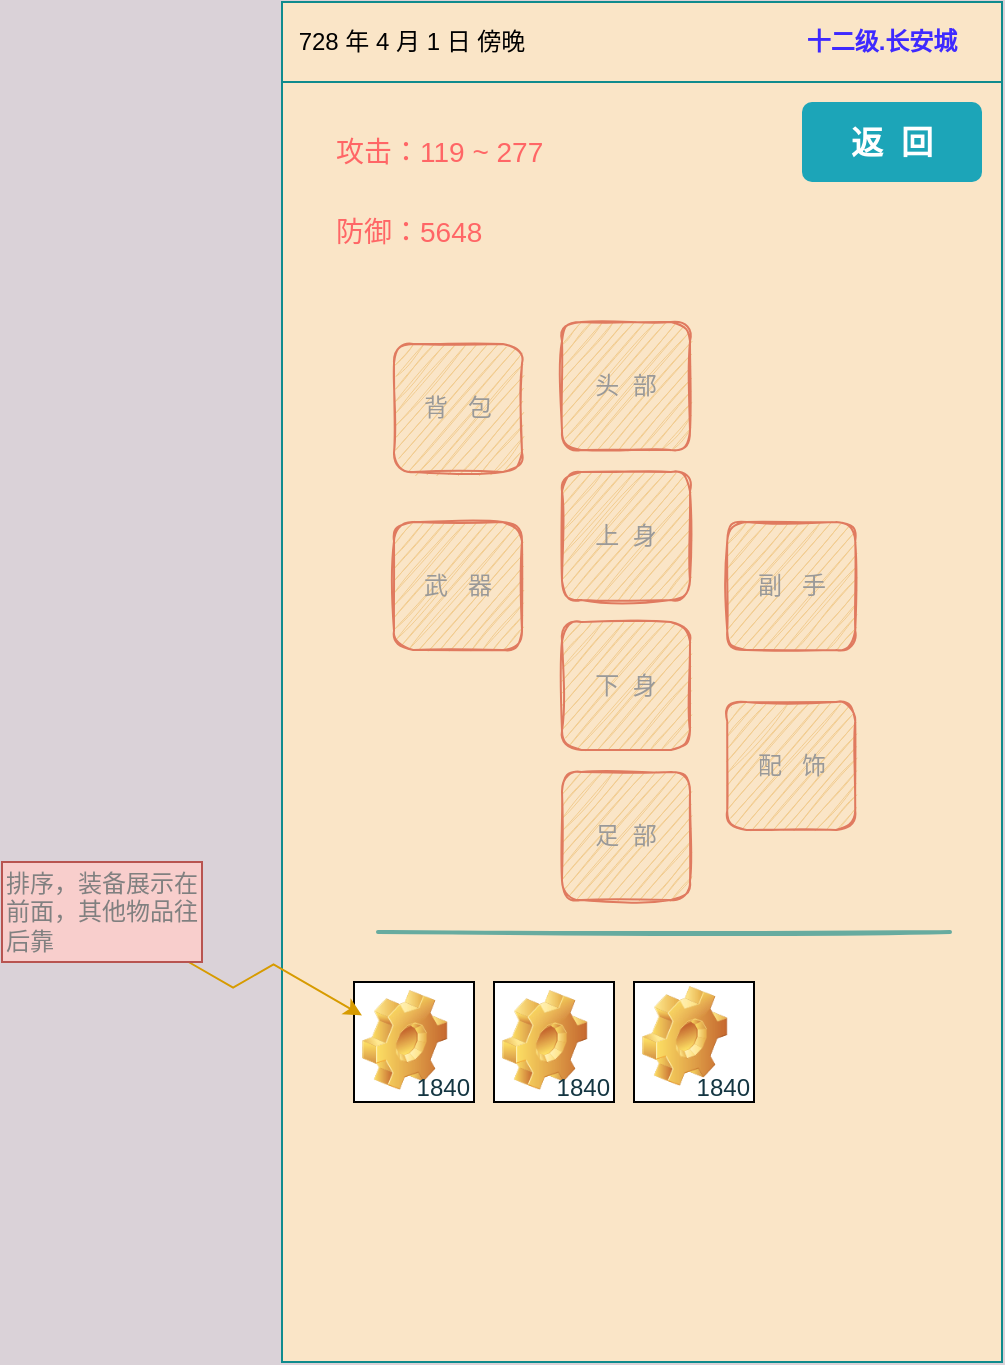 <mxfile version="15.4.0" type="device" pages="4"><diagram id="jWq45m9Taf770IBTLP3y" name="UI 草稿"><mxGraphModel dx="1002" dy="743" grid="1" gridSize="10" guides="1" tooltips="1" connect="1" arrows="1" fold="1" page="1" pageScale="1" pageWidth="690" pageHeight="980" background="#DAD2D8" math="0" shadow="0"><root><mxCell id="0"/><mxCell id="1" parent="0"/><mxCell id="liFReSEdS2mjlkRS8NIn-1" value="" style="rounded=0;whiteSpace=wrap;html=1;fillColor=#FAE5C7;strokeColor=#0F8B8D;fontColor=#143642;" parent="1" vertex="1"><mxGeometry x="160" y="80" width="360" height="680" as="geometry"/></mxCell><mxCell id="368" style="edgeStyle=orthogonalEdgeStyle;rounded=0;orthogonalLoop=1;jettySize=auto;html=1;fillColor=#f8cecc;strokeColor=#b85450;curved=1;" parent="1" source="316" target="325" edge="1"><mxGeometry relative="1" as="geometry"/></mxCell><mxCell id="liFReSEdS2mjlkRS8NIn-12" value="首页" parent="0" visible="0"/><mxCell id="liFReSEdS2mjlkRS8NIn-20" value="&lt;font color=&quot;#919191&quot;&gt;Logo&lt;/font&gt;" style="rounded=0;whiteSpace=wrap;html=1;sketch=0;strokeColor=#666666;fillColor=#f5f5f5;fontColor=#333333;" parent="liFReSEdS2mjlkRS8NIn-12" vertex="1"><mxGeometry x="230" y="140" width="220" height="110" as="geometry"/></mxCell><mxCell id="liFReSEdS2mjlkRS8NIn-13" value="首页.注册" parent="0" visible="0"/><mxCell id="liFReSEdS2mjlkRS8NIn-23" value="" style="rounded=0;whiteSpace=wrap;html=1;sketch=0;strokeColor=#0F8B8D;fillColor=#FAE5C7;fontColor=#143642;" parent="liFReSEdS2mjlkRS8NIn-13" vertex="1"><mxGeometry x="282.5" y="310" width="180" height="30" as="geometry"/></mxCell><mxCell id="liFReSEdS2mjlkRS8NIn-24" value="邮箱：" style="text;html=1;strokeColor=none;fillColor=none;align=center;verticalAlign=middle;whiteSpace=wrap;rounded=0;sketch=0;fontColor=#143642;" parent="liFReSEdS2mjlkRS8NIn-13" vertex="1"><mxGeometry x="190" y="310" width="80" height="30" as="geometry"/></mxCell><mxCell id="liFReSEdS2mjlkRS8NIn-25" value="" style="rounded=0;whiteSpace=wrap;html=1;sketch=0;strokeColor=#0F8B8D;fillColor=#FAE5C7;fontColor=#143642;" parent="liFReSEdS2mjlkRS8NIn-13" vertex="1"><mxGeometry x="282.5" y="360" width="180" height="30" as="geometry"/></mxCell><mxCell id="liFReSEdS2mjlkRS8NIn-26" value="密码：" style="text;html=1;strokeColor=none;fillColor=none;align=center;verticalAlign=middle;whiteSpace=wrap;rounded=0;sketch=0;fontColor=#143642;" parent="liFReSEdS2mjlkRS8NIn-13" vertex="1"><mxGeometry x="190" y="360" width="80" height="30" as="geometry"/></mxCell><mxCell id="liFReSEdS2mjlkRS8NIn-27" value="&lt;font color=&quot;#8c8c8c&quot;&gt;请再输入一遍密码&lt;/font&gt;" style="rounded=0;whiteSpace=wrap;html=1;sketch=0;strokeColor=#0F8B8D;fillColor=#FAE5C7;fontColor=#143642;align=left;" parent="liFReSEdS2mjlkRS8NIn-13" vertex="1"><mxGeometry x="282.5" y="410" width="180" height="30" as="geometry"/></mxCell><mxCell id="liFReSEdS2mjlkRS8NIn-28" value="密码确认：" style="text;html=1;strokeColor=none;fillColor=none;align=center;verticalAlign=middle;whiteSpace=wrap;rounded=0;sketch=0;fontColor=#143642;" parent="liFReSEdS2mjlkRS8NIn-13" vertex="1"><mxGeometry x="190" y="410" width="80" height="30" as="geometry"/></mxCell><mxCell id="liFReSEdS2mjlkRS8NIn-29" value="注 册" style="rounded=1;whiteSpace=wrap;html=1;sketch=0;strokeColor=#0F8B8D;fillColor=#FAE5C7;fontColor=#143642;" parent="liFReSEdS2mjlkRS8NIn-13" vertex="1"><mxGeometry x="230" y="660" width="100" height="30" as="geometry"/></mxCell><mxCell id="liFReSEdS2mjlkRS8NIn-30" value="我 要 登 录" style="rounded=1;whiteSpace=wrap;html=1;sketch=0;strokeColor=#0F8B8D;fillColor=#FAE5C7;fontColor=#143642;" parent="liFReSEdS2mjlkRS8NIn-13" vertex="1"><mxGeometry x="360" y="660" width="100" height="30" as="geometry"/></mxCell><mxCell id="268" value="" style="rounded=0;whiteSpace=wrap;html=1;sketch=0;strokeColor=#0F8B8D;fillColor=#FAE5C7;fontColor=#143642;" parent="liFReSEdS2mjlkRS8NIn-13" vertex="1"><mxGeometry x="282.5" y="510" width="207.5" height="30" as="geometry"/></mxCell><mxCell id="269" value="你的昵称：" style="text;html=1;strokeColor=none;fillColor=none;align=center;verticalAlign=middle;whiteSpace=wrap;rounded=0;sketch=0;fontColor=#143642;" parent="liFReSEdS2mjlkRS8NIn-13" vertex="1"><mxGeometry x="190" y="510" width="80" height="30" as="geometry"/></mxCell><mxCell id="271" value="北京城&amp;nbsp; &amp;nbsp; &amp;nbsp; &amp;nbsp;&amp;nbsp;" style="rounded=0;whiteSpace=wrap;html=1;sketch=0;strokeColor=#0F8B8D;fillColor=#FAE5C7;fontColor=#143642;align=center;" parent="liFReSEdS2mjlkRS8NIn-13" vertex="1"><mxGeometry x="282.5" y="560" width="207.5" height="30" as="geometry"/></mxCell><mxCell id="272" value="出生城市：" style="text;html=1;strokeColor=none;fillColor=none;align=center;verticalAlign=middle;whiteSpace=wrap;rounded=0;sketch=0;fontColor=#143642;" parent="liFReSEdS2mjlkRS8NIn-13" vertex="1"><mxGeometry x="190" y="560" width="80" height="30" as="geometry"/></mxCell><mxCell id="273" value="男性&amp;nbsp; &amp;nbsp; &amp;nbsp;&amp;nbsp;" style="rounded=0;whiteSpace=wrap;html=1;sketch=0;strokeColor=#0F8B8D;fillColor=#FAE5C7;fontColor=#143642;" parent="liFReSEdS2mjlkRS8NIn-13" vertex="1"><mxGeometry x="282.5" y="610" width="207.5" height="30" as="geometry"/></mxCell><mxCell id="274" value="性别：" style="text;html=1;strokeColor=none;fillColor=none;align=center;verticalAlign=middle;whiteSpace=wrap;rounded=0;sketch=0;fontColor=#143642;" parent="liFReSEdS2mjlkRS8NIn-13" vertex="1"><mxGeometry x="190" y="610" width="80" height="30" as="geometry"/></mxCell><mxCell id="275" style="edgeStyle=orthogonalEdgeStyle;curved=0;rounded=1;sketch=0;orthogonalLoop=1;jettySize=auto;html=1;strokeColor=#A8201A;fillColor=#FAE5C7;fontColor=#143642;" parent="liFReSEdS2mjlkRS8NIn-13" source="276" target="268" edge="1"><mxGeometry relative="1" as="geometry"/></mxCell><mxCell id="276" value="只支持中英文和 .&amp;nbsp;符号" style="text;html=1;strokeColor=#b85450;fillColor=#f8cecc;align=center;verticalAlign=middle;whiteSpace=wrap;rounded=0;sketch=0;" parent="liFReSEdS2mjlkRS8NIn-13" vertex="1"><mxGeometry x="560" y="510" width="80" height="30" as="geometry"/></mxCell><mxCell id="277" value="" style="triangle;whiteSpace=wrap;html=1;rounded=0;sketch=0;strokeColor=#0F8B8D;fillColor=#FAE5C7;fontColor=#143642;rotation=90;" parent="liFReSEdS2mjlkRS8NIn-13" vertex="1"><mxGeometry x="470" y="565" width="10" height="20" as="geometry"/></mxCell><mxCell id="278" style="edgeStyle=orthogonalEdgeStyle;curved=0;rounded=1;sketch=0;orthogonalLoop=1;jettySize=auto;html=1;strokeColor=#A8201A;fillColor=#FAE5C7;fontColor=#143642;" parent="liFReSEdS2mjlkRS8NIn-13" source="279" target="271" edge="1"><mxGeometry relative="1" as="geometry"/></mxCell><mxCell id="279" value="下拉框" style="text;html=1;strokeColor=#b85450;fillColor=#f8cecc;align=center;verticalAlign=middle;whiteSpace=wrap;rounded=0;sketch=0;" parent="liFReSEdS2mjlkRS8NIn-13" vertex="1"><mxGeometry x="560" y="560" width="80" height="30" as="geometry"/></mxCell><mxCell id="280" value="" style="triangle;whiteSpace=wrap;html=1;rounded=0;sketch=0;strokeColor=#0F8B8D;fillColor=#FAE5C7;fontColor=#143642;rotation=90;" parent="liFReSEdS2mjlkRS8NIn-13" vertex="1"><mxGeometry x="470" y="615" width="10" height="20" as="geometry"/></mxCell><mxCell id="281" value="&lt;font color=&quot;#707070&quot;&gt;请输入他人赠予的激活码&lt;/font&gt;" style="rounded=0;whiteSpace=wrap;html=1;sketch=0;strokeColor=#0F8B8D;fillColor=#FAE5C7;fontColor=#143642;align=left;" parent="liFReSEdS2mjlkRS8NIn-13" vertex="1"><mxGeometry x="282.5" y="460" width="207.5" height="30" as="geometry"/></mxCell><mxCell id="282" value="激活码：" style="text;html=1;strokeColor=none;fillColor=none;align=center;verticalAlign=middle;whiteSpace=wrap;rounded=0;sketch=0;fontColor=#143642;" parent="liFReSEdS2mjlkRS8NIn-13" vertex="1"><mxGeometry x="190" y="460" width="80" height="30" as="geometry"/></mxCell><mxCell id="liFReSEdS2mjlkRS8NIn-31" value="首页.登录" style="" parent="0" visible="0"/><mxCell id="liFReSEdS2mjlkRS8NIn-32" value="" style="rounded=0;whiteSpace=wrap;html=1;sketch=0;strokeColor=#0F8B8D;fillColor=#FAE5C7;fontColor=#143642;" parent="liFReSEdS2mjlkRS8NIn-31" vertex="1"><mxGeometry x="282.5" y="310" width="180" height="30" as="geometry"/></mxCell><mxCell id="liFReSEdS2mjlkRS8NIn-33" value="邮箱：" style="text;html=1;strokeColor=none;fillColor=none;align=center;verticalAlign=middle;whiteSpace=wrap;rounded=0;sketch=0;fontColor=#143642;" parent="liFReSEdS2mjlkRS8NIn-31" vertex="1"><mxGeometry x="190" y="310" width="80" height="30" as="geometry"/></mxCell><mxCell id="liFReSEdS2mjlkRS8NIn-34" value="" style="rounded=0;whiteSpace=wrap;html=1;sketch=0;strokeColor=#0F8B8D;fillColor=#FAE5C7;fontColor=#143642;" parent="liFReSEdS2mjlkRS8NIn-31" vertex="1"><mxGeometry x="282.5" y="360" width="180" height="30" as="geometry"/></mxCell><mxCell id="liFReSEdS2mjlkRS8NIn-35" value="密码：" style="text;html=1;strokeColor=none;fillColor=none;align=center;verticalAlign=middle;whiteSpace=wrap;rounded=0;sketch=0;fontColor=#143642;" parent="liFReSEdS2mjlkRS8NIn-31" vertex="1"><mxGeometry x="190" y="360" width="80" height="30" as="geometry"/></mxCell><mxCell id="liFReSEdS2mjlkRS8NIn-38" value="登 录" style="rounded=1;whiteSpace=wrap;html=1;sketch=0;strokeColor=#0F8B8D;fillColor=#FAE5C7;fontColor=#143642;" parent="liFReSEdS2mjlkRS8NIn-31" vertex="1"><mxGeometry x="230" y="665" width="100" height="30" as="geometry"/></mxCell><mxCell id="liFReSEdS2mjlkRS8NIn-39" value="&lt;span&gt;我 要&amp;nbsp;注 册&lt;/span&gt;" style="rounded=1;whiteSpace=wrap;html=1;sketch=0;strokeColor=#0F8B8D;fillColor=#FAE5C7;fontColor=#143642;" parent="liFReSEdS2mjlkRS8NIn-31" vertex="1"><mxGeometry x="360" y="665" width="100" height="30" as="geometry"/></mxCell><mxCell id="228" value="" style="rounded=0;whiteSpace=wrap;html=1;sketch=0;strokeColor=#0F8B8D;fillColor=#FAE5C7;fontColor=#143642;" parent="liFReSEdS2mjlkRS8NIn-31" vertex="1"><mxGeometry x="282.5" y="515" width="207.5" height="30" as="geometry"/></mxCell><mxCell id="229" value="你的昵称：" style="text;html=1;strokeColor=none;fillColor=none;align=center;verticalAlign=middle;whiteSpace=wrap;rounded=0;sketch=0;fontColor=#143642;" parent="liFReSEdS2mjlkRS8NIn-31" vertex="1"><mxGeometry x="190" y="515" width="80" height="30" as="geometry"/></mxCell><mxCell id="231" value="北京城&amp;nbsp; &amp;nbsp; &amp;nbsp; &amp;nbsp;&amp;nbsp;" style="rounded=0;whiteSpace=wrap;html=1;sketch=0;strokeColor=#0F8B8D;fillColor=#FAE5C7;fontColor=#143642;align=center;" parent="liFReSEdS2mjlkRS8NIn-31" vertex="1"><mxGeometry x="282.5" y="565" width="207.5" height="30" as="geometry"/></mxCell><mxCell id="232" value="出生城市：" style="text;html=1;strokeColor=none;fillColor=none;align=center;verticalAlign=middle;whiteSpace=wrap;rounded=0;sketch=0;fontColor=#143642;" parent="liFReSEdS2mjlkRS8NIn-31" vertex="1"><mxGeometry x="190" y="565" width="80" height="30" as="geometry"/></mxCell><mxCell id="233" value="男性&amp;nbsp; &amp;nbsp; &amp;nbsp;&amp;nbsp;" style="rounded=0;whiteSpace=wrap;html=1;sketch=0;strokeColor=#0F8B8D;fillColor=#FAE5C7;fontColor=#143642;" parent="liFReSEdS2mjlkRS8NIn-31" vertex="1"><mxGeometry x="282.5" y="615" width="207.5" height="30" as="geometry"/></mxCell><mxCell id="234" value="性别：" style="text;html=1;strokeColor=none;fillColor=none;align=center;verticalAlign=middle;whiteSpace=wrap;rounded=0;sketch=0;fontColor=#143642;" parent="liFReSEdS2mjlkRS8NIn-31" vertex="1"><mxGeometry x="190" y="615" width="80" height="30" as="geometry"/></mxCell><mxCell id="235" style="edgeStyle=orthogonalEdgeStyle;curved=0;rounded=1;sketch=0;orthogonalLoop=1;jettySize=auto;html=1;strokeColor=#A8201A;fillColor=#FAE5C7;fontColor=#143642;" parent="liFReSEdS2mjlkRS8NIn-31" source="236" target="228" edge="1"><mxGeometry relative="1" as="geometry"/></mxCell><mxCell id="236" value="只支持中英文和 .&amp;nbsp;符号" style="text;html=1;strokeColor=#b85450;fillColor=#f8cecc;align=center;verticalAlign=middle;whiteSpace=wrap;rounded=0;sketch=0;" parent="liFReSEdS2mjlkRS8NIn-31" vertex="1"><mxGeometry x="560" y="515" width="80" height="30" as="geometry"/></mxCell><mxCell id="237" value="" style="triangle;whiteSpace=wrap;html=1;rounded=0;sketch=0;strokeColor=#0F8B8D;fillColor=#FAE5C7;fontColor=#143642;rotation=90;" parent="liFReSEdS2mjlkRS8NIn-31" vertex="1"><mxGeometry x="470" y="570" width="10" height="20" as="geometry"/></mxCell><mxCell id="238" style="edgeStyle=orthogonalEdgeStyle;curved=0;rounded=1;sketch=0;orthogonalLoop=1;jettySize=auto;html=1;strokeColor=#A8201A;fillColor=#FAE5C7;fontColor=#143642;" parent="liFReSEdS2mjlkRS8NIn-31" source="239" target="231" edge="1"><mxGeometry relative="1" as="geometry"/></mxCell><mxCell id="239" value="下拉框" style="text;html=1;strokeColor=#b85450;fillColor=#f8cecc;align=center;verticalAlign=middle;whiteSpace=wrap;rounded=0;sketch=0;" parent="liFReSEdS2mjlkRS8NIn-31" vertex="1"><mxGeometry x="560" y="565" width="80" height="30" as="geometry"/></mxCell><mxCell id="240" value="" style="triangle;whiteSpace=wrap;html=1;rounded=0;sketch=0;strokeColor=#0F8B8D;fillColor=#FAE5C7;fontColor=#143642;rotation=90;" parent="liFReSEdS2mjlkRS8NIn-31" vertex="1"><mxGeometry x="470" y="620" width="10" height="20" as="geometry"/></mxCell><mxCell id="241" value="&lt;font color=&quot;#707070&quot;&gt;请输入他人赠予的激活码&lt;/font&gt;" style="rounded=0;whiteSpace=wrap;html=1;sketch=0;strokeColor=#0F8B8D;fillColor=#FAE5C7;fontColor=#143642;align=left;" parent="liFReSEdS2mjlkRS8NIn-31" vertex="1"><mxGeometry x="282.5" y="465" width="207.5" height="30" as="geometry"/></mxCell><mxCell id="242" value="激活码：" style="text;html=1;strokeColor=none;fillColor=none;align=center;verticalAlign=middle;whiteSpace=wrap;rounded=0;sketch=0;fontColor=#143642;" parent="liFReSEdS2mjlkRS8NIn-31" vertex="1"><mxGeometry x="190" y="465" width="80" height="30" as="geometry"/></mxCell><mxCell id="243" value="" style="whiteSpace=wrap;html=1;aspect=fixed;labelBackgroundColor=#BD96FF;textOpacity=20;fillColor=#fff2cc;strokeColor=#d6b656;" parent="liFReSEdS2mjlkRS8NIn-31" vertex="1"><mxGeometry x="284.5" y="415" width="20" height="20" as="geometry"/></mxCell><mxCell id="244" value="首次游玩本游戏" style="text;html=1;strokeColor=none;fillColor=none;align=left;verticalAlign=middle;whiteSpace=wrap;rounded=0;fontColor=#1F1F1F;" parent="liFReSEdS2mjlkRS8NIn-31" vertex="1"><mxGeometry x="327.5" y="415" width="122.5" height="20" as="geometry"/></mxCell><mxCell id="245" value="" style="verticalLabelPosition=bottom;verticalAlign=top;html=1;shape=mxgraph.basic.tick;labelBackgroundColor=#BD96FF;fontColor=#1F1F1F;" parent="liFReSEdS2mjlkRS8NIn-31" vertex="1"><mxGeometry x="282.5" y="415" width="22" height="20" as="geometry"/></mxCell><mxCell id="246" style="edgeStyle=orthogonalEdgeStyle;rounded=0;orthogonalLoop=1;jettySize=auto;html=1;fontColor=#1F1F1F;" parent="liFReSEdS2mjlkRS8NIn-31" source="247" target="244" edge="1"><mxGeometry relative="1" as="geometry"/></mxCell><mxCell id="247" value="勾选本项，显示下列项目" style="text;html=1;strokeColor=#b85450;fillColor=#f8cecc;align=center;verticalAlign=middle;whiteSpace=wrap;rounded=0;sketch=0;" parent="liFReSEdS2mjlkRS8NIn-31" vertex="1"><mxGeometry x="540" y="410" width="80" height="30" as="geometry"/></mxCell><mxCell id="liFReSEdS2mjlkRS8NIn-40" value="开始页" parent="0" visible="0"/><mxCell id="7vL6fOs8hRScU_4NojgC-194" value="" style="rounded=1;whiteSpace=wrap;html=1;fillColor=#f5f5f5;strokeColor=#666666;fontColor=#333333;" parent="liFReSEdS2mjlkRS8NIn-40" vertex="1"><mxGeometry x="285" y="130" width="120" height="120" as="geometry"/></mxCell><mxCell id="7vL6fOs8hRScU_4NojgC-195" value="头像" style="ellipse;whiteSpace=wrap;html=1;aspect=fixed;" parent="liFReSEdS2mjlkRS8NIn-40" vertex="1"><mxGeometry x="305" y="150" width="80" height="80" as="geometry"/></mxCell><mxCell id="7vL6fOs8hRScU_4NojgC-196" value="" style="rounded=0;whiteSpace=wrap;html=1;sketch=0;strokeColor=#0F8B8D;fillColor=#FAE5C7;fontColor=#143642;" parent="liFReSEdS2mjlkRS8NIn-40" vertex="1"><mxGeometry x="160" y="80" width="360" height="40" as="geometry"/></mxCell><mxCell id="7vL6fOs8hRScU_4NojgC-197" value="&lt;font color=&quot;#000000&quot;&gt;728&amp;nbsp;年 4&amp;nbsp;月 1&amp;nbsp;日&amp;nbsp;傍晚&lt;/font&gt;" style="text;html=1;strokeColor=none;fillColor=none;align=center;verticalAlign=middle;whiteSpace=wrap;rounded=0;sketch=0;fontColor=#143642;" parent="liFReSEdS2mjlkRS8NIn-40" vertex="1"><mxGeometry x="160" y="80" width="130" height="40" as="geometry"/></mxCell><mxCell id="7vL6fOs8hRScU_4NojgC-198" value="土地 42000" style="text;html=1;strokeColor=none;fillColor=none;align=center;verticalAlign=middle;whiteSpace=wrap;rounded=0;sketch=0;fontColor=#143642;" parent="liFReSEdS2mjlkRS8NIn-40" vertex="1"><mxGeometry x="410" y="80" width="110" height="40" as="geometry"/></mxCell><mxCell id="7vL6fOs8hRScU_4NojgC-199" value="&lt;font color=&quot;#3e29ff&quot;&gt;&lt;b&gt;灵魂诞生之地&lt;/b&gt;&lt;/font&gt;" style="text;html=1;strokeColor=none;fillColor=none;align=center;verticalAlign=middle;whiteSpace=wrap;rounded=0;sketch=0;fontColor=#143642;" parent="liFReSEdS2mjlkRS8NIn-40" vertex="1"><mxGeometry x="285" y="80" width="125" height="40" as="geometry"/></mxCell><mxCell id="7vL6fOs8hRScU_4NojgC-201" style="edgeStyle=orthogonalEdgeStyle;rounded=0;orthogonalLoop=1;jettySize=auto;html=1;fillColor=#f8cecc;strokeColor=#b85450;curved=1;" parent="liFReSEdS2mjlkRS8NIn-40" source="7vL6fOs8hRScU_4NojgC-200" target="7vL6fOs8hRScU_4NojgC-194" edge="1"><mxGeometry relative="1" as="geometry"/></mxCell><mxCell id="7vL6fOs8hRScU_4NojgC-200" value="玩家选择头像" style="text;html=1;strokeColor=#b85450;fillColor=#f8cecc;align=center;verticalAlign=middle;whiteSpace=wrap;rounded=0;sketch=0;" parent="liFReSEdS2mjlkRS8NIn-40" vertex="1"><mxGeometry x="540" y="165" width="120" height="50" as="geometry"/></mxCell><mxCell id="liFReSEdS2mjlkRS8NIn-145" value="本地.背景" parent="0" visible="0"/><mxCell id="liFReSEdS2mjlkRS8NIn-146" value="" style="rounded=0;whiteSpace=wrap;html=1;sketch=0;strokeColor=#0F8B8D;fillColor=#FAE5C7;fontColor=#143642;" parent="liFReSEdS2mjlkRS8NIn-145" vertex="1"><mxGeometry x="160" y="80" width="360" height="40" as="geometry"/></mxCell><mxCell id="liFReSEdS2mjlkRS8NIn-147" value="&lt;font color=&quot;#000000&quot;&gt;728&amp;nbsp;年 4&amp;nbsp;月 1&amp;nbsp;日&amp;nbsp;傍晚&lt;/font&gt;" style="text;html=1;strokeColor=none;fillColor=none;align=center;verticalAlign=middle;whiteSpace=wrap;rounded=0;sketch=0;fontColor=#143642;" parent="liFReSEdS2mjlkRS8NIn-145" vertex="1"><mxGeometry x="160" y="80" width="130" height="40" as="geometry"/></mxCell><mxCell id="liFReSEdS2mjlkRS8NIn-148" style="edgeStyle=orthogonalEdgeStyle;curved=0;rounded=1;sketch=0;orthogonalLoop=1;jettySize=auto;html=1;strokeColor=#A8201A;fillColor=#FAE5C7;fontColor=#143642;" parent="liFReSEdS2mjlkRS8NIn-145" source="liFReSEdS2mjlkRS8NIn-149" target="liFReSEdS2mjlkRS8NIn-152" edge="1"><mxGeometry relative="1" as="geometry"/></mxCell><mxCell id="liFReSEdS2mjlkRS8NIn-149" value="每座城市&amp;nbsp;Icon 可能不一样" style="text;html=1;strokeColor=#b85450;fillColor=#f8cecc;align=center;verticalAlign=middle;whiteSpace=wrap;rounded=0;sketch=0;" parent="liFReSEdS2mjlkRS8NIn-145" vertex="1"><mxGeometry x="30" y="165" width="100" height="60" as="geometry"/></mxCell><mxCell id="liFReSEdS2mjlkRS8NIn-151" value="&lt;b&gt;&lt;font color=&quot;#3e29ff&quot;&gt;十二级.长安城&lt;/font&gt;&lt;/b&gt;" style="text;html=1;strokeColor=none;fillColor=none;align=center;verticalAlign=middle;whiteSpace=wrap;rounded=0;sketch=0;fontColor=#143642;" parent="liFReSEdS2mjlkRS8NIn-145" vertex="1"><mxGeometry x="400" y="80" width="120" height="40" as="geometry"/></mxCell><mxCell id="liFReSEdS2mjlkRS8NIn-152" value="&lt;font color=&quot;#919191&quot;&gt;城市&amp;nbsp;Icon&lt;br&gt;&lt;/font&gt;" style="rounded=0;whiteSpace=wrap;html=1;sketch=0;strokeColor=#666666;fillColor=#f5f5f5;fontColor=#333333;" parent="liFReSEdS2mjlkRS8NIn-145" vertex="1"><mxGeometry x="180" y="140" width="110" height="110" as="geometry"/></mxCell><mxCell id="liFReSEdS2mjlkRS8NIn-153" value="广 场" style="rounded=0;whiteSpace=wrap;html=1;sketch=0;strokeColor=#0F8B8D;fillColor=#FAE5C7;fontColor=#143642;" parent="liFReSEdS2mjlkRS8NIn-145" vertex="1"><mxGeometry x="180" y="260" width="110" height="40" as="geometry"/></mxCell><mxCell id="liFReSEdS2mjlkRS8NIn-154" value="市 集" style="rounded=0;whiteSpace=wrap;html=1;sketch=0;strokeColor=#0F8B8D;fillColor=#FAE5C7;fontColor=#143642;" parent="liFReSEdS2mjlkRS8NIn-145" vertex="1"><mxGeometry x="180" y="300" width="110" height="40" as="geometry"/></mxCell><mxCell id="liFReSEdS2mjlkRS8NIn-157" value="仓 库" style="rounded=0;whiteSpace=wrap;html=1;sketch=0;strokeColor=#0F8B8D;fillColor=#FAE5C7;fontColor=#143642;" parent="liFReSEdS2mjlkRS8NIn-145" vertex="1"><mxGeometry x="180" y="340" width="110" height="40" as="geometry"/></mxCell><mxCell id="liFReSEdS2mjlkRS8NIn-158" value="工 作" style="rounded=0;whiteSpace=wrap;html=1;sketch=0;strokeColor=#0F8B8D;fillColor=#FAE5C7;fontColor=#143642;" parent="liFReSEdS2mjlkRS8NIn-145" vertex="1"><mxGeometry x="180" y="380" width="110" height="40" as="geometry"/></mxCell><mxCell id="32" value="不 动 产" style="rounded=0;whiteSpace=wrap;html=1;sketch=0;strokeColor=#0F8B8D;fillColor=#FAE5C7;fontColor=#143642;" parent="liFReSEdS2mjlkRS8NIn-145" vertex="1"><mxGeometry x="180" y="420" width="110" height="40" as="geometry"/></mxCell><mxCell id="61" value="精力：12（62%）" style="text;html=1;strokeColor=none;fillColor=none;align=left;verticalAlign=middle;whiteSpace=wrap;rounded=0;sketch=0;fontColor=#143642;" parent="liFReSEdS2mjlkRS8NIn-145" vertex="1"><mxGeometry x="180" y="550" width="110" height="30" as="geometry"/></mxCell><mxCell id="62" value="饥饿：24（24%）" style="text;html=1;strokeColor=none;fillColor=none;align=left;verticalAlign=middle;whiteSpace=wrap;rounded=0;sketch=0;fontColor=#143642;" parent="liFReSEdS2mjlkRS8NIn-145" vertex="1"><mxGeometry x="180" y="580" width="110" height="30" as="geometry"/></mxCell><mxCell id="64" style="edgeStyle=orthogonalEdgeStyle;rounded=0;orthogonalLoop=1;jettySize=auto;html=1;fillColor=#f8cecc;strokeColor=#b85450;" parent="liFReSEdS2mjlkRS8NIn-145" source="63" target="61" edge="1"><mxGeometry relative="1" as="geometry"/></mxCell><mxCell id="63" value="数值&lt;br&gt;剩余百分比（整数位）" style="text;html=1;strokeColor=#b85450;fillColor=#f8cecc;align=left;verticalAlign=middle;whiteSpace=wrap;rounded=0;sketch=0;" parent="liFReSEdS2mjlkRS8NIn-145" vertex="1"><mxGeometry x="20" y="540" width="100" height="50" as="geometry"/></mxCell><mxCell id="65" value="健康：60（100%）" style="text;html=1;strokeColor=none;fillColor=none;align=left;verticalAlign=middle;whiteSpace=wrap;rounded=0;sketch=0;fontColor=#143642;" parent="liFReSEdS2mjlkRS8NIn-145" vertex="1"><mxGeometry x="180" y="610" width="110" height="30" as="geometry"/></mxCell><mxCell id="67" value="公孙乌龙（男）" style="text;html=1;strokeColor=none;fillColor=none;align=left;verticalAlign=middle;whiteSpace=wrap;rounded=0;sketch=0;fontColor=#143642;" parent="liFReSEdS2mjlkRS8NIn-145" vertex="1"><mxGeometry x="180" y="520" width="110" height="30" as="geometry"/></mxCell><mxCell id="7vL6fOs8hRScU_4NojgC-202" value="签&amp;nbsp; &amp;nbsp;到" style="rounded=1;whiteSpace=wrap;html=1;sketch=0;strokeColor=#0F8B8D;fillColor=#FAE5C7;fontColor=#143642;" parent="liFReSEdS2mjlkRS8NIn-145" vertex="1"><mxGeometry x="180" y="680" width="100" height="30" as="geometry"/></mxCell><mxCell id="7vL6fOs8hRScU_4NojgC-204" style="edgeStyle=orthogonalEdgeStyle;curved=1;rounded=0;orthogonalLoop=1;jettySize=auto;html=1;fillColor=#f8cecc;strokeColor=#b85450;" parent="liFReSEdS2mjlkRS8NIn-145" source="7vL6fOs8hRScU_4NojgC-203" target="7vL6fOs8hRScU_4NojgC-202" edge="1"><mxGeometry relative="1" as="geometry"/></mxCell><mxCell id="7vL6fOs8hRScU_4NojgC-203" value="点击弹框提示签到奖励。&lt;br&gt;如果今日已签到，则隐藏该按钮" style="text;html=1;strokeColor=#b85450;fillColor=#f8cecc;align=left;verticalAlign=middle;whiteSpace=wrap;rounded=0;sketch=0;" parent="liFReSEdS2mjlkRS8NIn-145" vertex="1"><mxGeometry y="650" width="140" height="60" as="geometry"/></mxCell><mxCell id="288" value="快乐：60（100%）" style="text;html=1;strokeColor=none;fillColor=none;align=left;verticalAlign=middle;whiteSpace=wrap;rounded=0;sketch=0;fontColor=#143642;" parent="liFReSEdS2mjlkRS8NIn-145" vertex="1"><mxGeometry x="180" y="640" width="110" height="30" as="geometry"/></mxCell><mxCell id="327" value="远&amp;nbsp; 郊" style="rounded=0;whiteSpace=wrap;html=1;sketch=0;strokeColor=#0F8B8D;fillColor=#FAE5C7;fontColor=#143642;" parent="liFReSEdS2mjlkRS8NIn-145" vertex="1"><mxGeometry x="180" y="460" width="110" height="40" as="geometry"/></mxCell><mxCell id="402" value="注&amp;nbsp; &amp;nbsp;销" style="rounded=1;whiteSpace=wrap;html=1;sketch=0;strokeColor=#0F8B8D;fillColor=#FAE5C7;fontColor=#143642;" parent="liFReSEdS2mjlkRS8NIn-145" vertex="1"><mxGeometry x="180" y="720" width="100" height="30" as="geometry"/></mxCell><mxCell id="liFReSEdS2mjlkRS8NIn-59" value="本地.广场(默认页)" style="" parent="0" visible="0"/><mxCell id="liFReSEdS2mjlkRS8NIn-177" value="" style="rounded=0;whiteSpace=wrap;html=1;sketch=0;strokeColor=#0F8B8D;fillColor=#FAE5C7;fontColor=#143642;" parent="liFReSEdS2mjlkRS8NIn-59" vertex="1"><mxGeometry x="300" y="300" width="210" height="440" as="geometry"/></mxCell><mxCell id="liFReSEdS2mjlkRS8NIn-178" value="" style="group" parent="liFReSEdS2mjlkRS8NIn-59" vertex="1" connectable="0"><mxGeometry x="300" y="300" width="210" height="50" as="geometry"/></mxCell><mxCell id="liFReSEdS2mjlkRS8NIn-179" value="今天是荒野余生发布的第一天哟！" style="rounded=0;whiteSpace=wrap;html=1;sketch=0;strokeColor=#0F8B8D;fillColor=#FAE5C7;fontColor=#143642;align=left;verticalAlign=top;" parent="liFReSEdS2mjlkRS8NIn-178" vertex="1"><mxGeometry width="210" height="50" as="geometry"/></mxCell><mxCell id="liFReSEdS2mjlkRS8NIn-180" value="喝彩(42)" style="text;html=1;strokeColor=none;fillColor=none;align=center;verticalAlign=middle;whiteSpace=wrap;rounded=0;sketch=0;fontColor=#143642;" parent="liFReSEdS2mjlkRS8NIn-178" vertex="1"><mxGeometry x="10" y="23.333" width="55" height="26.667" as="geometry"/></mxCell><mxCell id="liFReSEdS2mjlkRS8NIn-181" value="嘘声(0)" style="text;html=1;strokeColor=none;fillColor=none;align=center;verticalAlign=middle;whiteSpace=wrap;rounded=0;sketch=0;fontColor=#143642;" parent="liFReSEdS2mjlkRS8NIn-178" vertex="1"><mxGeometry x="140" y="23.333" width="55" height="26.667" as="geometry"/></mxCell><mxCell id="liFReSEdS2mjlkRS8NIn-182" value="" style="group" parent="liFReSEdS2mjlkRS8NIn-59" vertex="1" connectable="0"><mxGeometry x="300" y="350" width="210" height="80" as="geometry"/></mxCell><mxCell id="liFReSEdS2mjlkRS8NIn-183" value="自从我来到这里，我发现在座的各位，就没一个好人，哼╭(╯^╰)╮！我看你们都是觊觎我的地产。" style="rounded=0;whiteSpace=wrap;html=1;sketch=0;strokeColor=#0F8B8D;fillColor=#FAE5C7;fontColor=#143642;align=left;verticalAlign=top;" parent="liFReSEdS2mjlkRS8NIn-182" vertex="1"><mxGeometry width="210" height="80" as="geometry"/></mxCell><mxCell id="liFReSEdS2mjlkRS8NIn-184" value="喝彩(42)" style="text;html=1;strokeColor=none;fillColor=none;align=center;verticalAlign=middle;whiteSpace=wrap;rounded=0;sketch=0;fontColor=#143642;" parent="liFReSEdS2mjlkRS8NIn-182" vertex="1"><mxGeometry x="10" y="53.333" width="55" height="26.667" as="geometry"/></mxCell><mxCell id="liFReSEdS2mjlkRS8NIn-185" value="嘘声(0)" style="text;html=1;strokeColor=none;fillColor=none;align=center;verticalAlign=middle;whiteSpace=wrap;rounded=0;sketch=0;fontColor=#143642;" parent="liFReSEdS2mjlkRS8NIn-182" vertex="1"><mxGeometry x="140" y="53.333" width="55" height="26.667" as="geometry"/></mxCell><mxCell id="liFReSEdS2mjlkRS8NIn-186" style="edgeStyle=orthogonalEdgeStyle;curved=0;rounded=1;sketch=0;orthogonalLoop=1;jettySize=auto;html=1;strokeColor=#A8201A;fillColor=#FAE5C7;fontColor=#143642;" parent="liFReSEdS2mjlkRS8NIn-59" source="liFReSEdS2mjlkRS8NIn-188" target="liFReSEdS2mjlkRS8NIn-179" edge="1"><mxGeometry relative="1" as="geometry"/></mxCell><mxCell id="liFReSEdS2mjlkRS8NIn-187" style="edgeStyle=orthogonalEdgeStyle;curved=0;rounded=1;sketch=0;orthogonalLoop=1;jettySize=auto;html=1;strokeColor=#A8201A;fillColor=#FAE5C7;fontColor=#143642;" parent="liFReSEdS2mjlkRS8NIn-59" source="liFReSEdS2mjlkRS8NIn-188" target="liFReSEdS2mjlkRS8NIn-183" edge="1"><mxGeometry relative="1" as="geometry"/></mxCell><mxCell id="liFReSEdS2mjlkRS8NIn-188" value="玩家可以在这里演讲，消耗精力，会被别的玩家看到" style="text;html=1;strokeColor=#b85450;fillColor=#f8cecc;align=center;verticalAlign=middle;whiteSpace=wrap;rounded=0;sketch=0;" parent="liFReSEdS2mjlkRS8NIn-59" vertex="1"><mxGeometry x="570" y="310" width="100" height="80" as="geometry"/></mxCell><mxCell id="liFReSEdS2mjlkRS8NIn-189" value="我 要 演 讲" style="rounded=1;whiteSpace=wrap;html=1;sketch=0;strokeColor=#0F8B8D;fillColor=#FAE5C7;fontColor=#143642;align=center;" parent="liFReSEdS2mjlkRS8NIn-59" vertex="1"><mxGeometry x="310" y="265" width="190" height="30" as="geometry"/></mxCell><mxCell id="liFReSEdS2mjlkRS8NIn-190" style="edgeStyle=orthogonalEdgeStyle;curved=0;rounded=1;sketch=0;orthogonalLoop=1;jettySize=auto;html=1;strokeColor=#A8201A;fillColor=#FAE5C7;fontColor=#143642;" parent="liFReSEdS2mjlkRS8NIn-59" source="liFReSEdS2mjlkRS8NIn-191" target="liFReSEdS2mjlkRS8NIn-192" edge="1"><mxGeometry relative="1" as="geometry"/></mxCell><mxCell id="liFReSEdS2mjlkRS8NIn-191" value="如果还有，可以往下翻。&lt;br&gt;如果没了，就显示：&lt;span style=&quot;color: rgb(133 , 133 , 133)&quot;&gt;到尽头啦！&lt;/span&gt;" style="text;html=1;strokeColor=#b85450;fillColor=#f8cecc;align=center;verticalAlign=middle;whiteSpace=wrap;rounded=0;sketch=0;" parent="liFReSEdS2mjlkRS8NIn-59" vertex="1"><mxGeometry x="540" y="650" width="150" height="80" as="geometry"/></mxCell><mxCell id="liFReSEdS2mjlkRS8NIn-192" value="&lt;font color=&quot;#858585&quot;&gt;后面还有，翻翻看？&lt;/font&gt;" style="text;html=1;strokeColor=none;fillColor=none;align=center;verticalAlign=middle;whiteSpace=wrap;rounded=0;sketch=0;fontColor=#143642;" parent="liFReSEdS2mjlkRS8NIn-59" vertex="1"><mxGeometry x="320" y="700" width="180" height="30" as="geometry"/></mxCell><mxCell id="liFReSEdS2mjlkRS8NIn-193" value="" style="rounded=0;whiteSpace=wrap;html=1;sketch=0;strokeColor=#0F8B8D;fillColor=#FAE5C7;fontColor=#143642;" parent="liFReSEdS2mjlkRS8NIn-59" vertex="1"><mxGeometry x="300" y="300" width="210" height="440" as="geometry"/></mxCell><mxCell id="liFReSEdS2mjlkRS8NIn-194" value="" style="group" parent="liFReSEdS2mjlkRS8NIn-59" vertex="1" connectable="0"><mxGeometry x="300" y="300" width="210" height="50" as="geometry"/></mxCell><mxCell id="liFReSEdS2mjlkRS8NIn-195" value="今天是荒野余生发布的第一天哟！" style="rounded=0;whiteSpace=wrap;html=1;sketch=0;strokeColor=#0F8B8D;fillColor=#FAE5C7;fontColor=#143642;align=left;verticalAlign=top;" parent="liFReSEdS2mjlkRS8NIn-194" vertex="1"><mxGeometry width="210" height="50" as="geometry"/></mxCell><mxCell id="liFReSEdS2mjlkRS8NIn-196" value="喝彩(42)" style="text;html=1;strokeColor=none;fillColor=none;align=center;verticalAlign=middle;whiteSpace=wrap;rounded=0;sketch=0;fontColor=#143642;" parent="liFReSEdS2mjlkRS8NIn-194" vertex="1"><mxGeometry x="10" y="23.333" width="55" height="26.667" as="geometry"/></mxCell><mxCell id="liFReSEdS2mjlkRS8NIn-197" value="嘘声(0)" style="text;html=1;strokeColor=none;fillColor=none;align=center;verticalAlign=middle;whiteSpace=wrap;rounded=0;sketch=0;fontColor=#143642;" parent="liFReSEdS2mjlkRS8NIn-194" vertex="1"><mxGeometry x="140" y="23.333" width="55" height="26.667" as="geometry"/></mxCell><mxCell id="liFReSEdS2mjlkRS8NIn-198" value="" style="group" parent="liFReSEdS2mjlkRS8NIn-59" vertex="1" connectable="0"><mxGeometry x="300" y="350" width="210" height="80" as="geometry"/></mxCell><mxCell id="liFReSEdS2mjlkRS8NIn-199" value="自从我来到这里，我发现在座的各位，就没一个好人，哼╭(╯^╰)╮！我看你们都是觊觎我的地产。" style="rounded=0;whiteSpace=wrap;html=1;sketch=0;strokeColor=#0F8B8D;fillColor=#FAE5C7;fontColor=#143642;align=left;verticalAlign=top;" parent="liFReSEdS2mjlkRS8NIn-198" vertex="1"><mxGeometry width="210" height="80" as="geometry"/></mxCell><mxCell id="liFReSEdS2mjlkRS8NIn-200" value="喝彩(42)" style="text;html=1;strokeColor=none;fillColor=none;align=center;verticalAlign=middle;whiteSpace=wrap;rounded=0;sketch=0;fontColor=#143642;" parent="liFReSEdS2mjlkRS8NIn-198" vertex="1"><mxGeometry x="10" y="53.333" width="55" height="26.667" as="geometry"/></mxCell><mxCell id="liFReSEdS2mjlkRS8NIn-201" value="嘘声(0)" style="text;html=1;strokeColor=none;fillColor=none;align=center;verticalAlign=middle;whiteSpace=wrap;rounded=0;sketch=0;fontColor=#143642;" parent="liFReSEdS2mjlkRS8NIn-198" vertex="1"><mxGeometry x="140" y="53.333" width="55" height="26.667" as="geometry"/></mxCell><mxCell id="liFReSEdS2mjlkRS8NIn-202" style="edgeStyle=orthogonalEdgeStyle;curved=0;rounded=1;sketch=0;orthogonalLoop=1;jettySize=auto;html=1;strokeColor=#A8201A;fillColor=#FAE5C7;fontColor=#143642;" parent="liFReSEdS2mjlkRS8NIn-59" source="liFReSEdS2mjlkRS8NIn-204" target="liFReSEdS2mjlkRS8NIn-195" edge="1"><mxGeometry relative="1" as="geometry"/></mxCell><mxCell id="liFReSEdS2mjlkRS8NIn-203" style="edgeStyle=orthogonalEdgeStyle;curved=0;rounded=1;sketch=0;orthogonalLoop=1;jettySize=auto;html=1;strokeColor=#A8201A;fillColor=#FAE5C7;fontColor=#143642;" parent="liFReSEdS2mjlkRS8NIn-59" source="liFReSEdS2mjlkRS8NIn-204" target="liFReSEdS2mjlkRS8NIn-199" edge="1"><mxGeometry relative="1" as="geometry"/></mxCell><mxCell id="liFReSEdS2mjlkRS8NIn-204" value="玩家可以在这里演讲，消耗精力，会被别的玩家看到" style="text;html=1;strokeColor=#b85450;fillColor=#f8cecc;align=center;verticalAlign=middle;whiteSpace=wrap;rounded=0;sketch=0;" parent="liFReSEdS2mjlkRS8NIn-59" vertex="1"><mxGeometry x="570" y="310" width="100" height="80" as="geometry"/></mxCell><mxCell id="liFReSEdS2mjlkRS8NIn-205" value="我 要 演 讲" style="rounded=1;whiteSpace=wrap;html=1;sketch=0;strokeColor=#0F8B8D;fillColor=#FAE5C7;fontColor=#143642;align=center;" parent="liFReSEdS2mjlkRS8NIn-59" vertex="1"><mxGeometry x="310" y="265" width="190" height="30" as="geometry"/></mxCell><mxCell id="liFReSEdS2mjlkRS8NIn-206" style="edgeStyle=orthogonalEdgeStyle;curved=0;rounded=1;sketch=0;orthogonalLoop=1;jettySize=auto;html=1;strokeColor=#A8201A;fillColor=#FAE5C7;fontColor=#143642;" parent="liFReSEdS2mjlkRS8NIn-59" source="liFReSEdS2mjlkRS8NIn-207" target="liFReSEdS2mjlkRS8NIn-208" edge="1"><mxGeometry relative="1" as="geometry"/></mxCell><mxCell id="liFReSEdS2mjlkRS8NIn-207" value="如果还有，可以往下翻。&lt;br&gt;如果没了，就显示：&lt;span style=&quot;color: rgb(133 , 133 , 133)&quot;&gt;到尽头啦！&lt;/span&gt;" style="text;html=1;strokeColor=#b85450;fillColor=#f8cecc;align=center;verticalAlign=middle;whiteSpace=wrap;rounded=0;sketch=0;" parent="liFReSEdS2mjlkRS8NIn-59" vertex="1"><mxGeometry x="540" y="650" width="150" height="80" as="geometry"/></mxCell><mxCell id="liFReSEdS2mjlkRS8NIn-208" value="&lt;font color=&quot;#858585&quot;&gt;后面还有，翻翻看？&lt;/font&gt;" style="text;html=1;strokeColor=none;fillColor=none;align=center;verticalAlign=middle;whiteSpace=wrap;rounded=0;sketch=0;fontColor=#143642;" parent="liFReSEdS2mjlkRS8NIn-59" vertex="1"><mxGeometry x="320" y="700" width="180" height="30" as="geometry"/></mxCell><mxCell id="284" value="荒地：425" style="text;html=1;strokeColor=none;fillColor=none;align=left;verticalAlign=middle;whiteSpace=wrap;rounded=0;sketch=0;fontColor=#143642;" parent="liFReSEdS2mjlkRS8NIn-59" vertex="1"><mxGeometry x="320" y="140" width="180" height="30" as="geometry"/></mxCell><mxCell id="285" value="居民：726" style="text;html=1;strokeColor=none;fillColor=none;align=left;verticalAlign=middle;whiteSpace=wrap;rounded=0;sketch=0;fontColor=#143642;" parent="liFReSEdS2mjlkRS8NIn-59" vertex="1"><mxGeometry x="320" y="170" width="180" height="30" as="geometry"/></mxCell><mxCell id="286" value="城市等级：12 级" style="text;html=1;strokeColor=none;fillColor=none;align=left;verticalAlign=middle;whiteSpace=wrap;rounded=0;sketch=0;fontColor=#143642;" parent="liFReSEdS2mjlkRS8NIn-59" vertex="1"><mxGeometry x="320" y="200" width="180" height="30" as="geometry"/></mxCell><mxCell id="287" value="委员会：无" style="text;html=1;strokeColor=none;fillColor=none;align=left;verticalAlign=middle;whiteSpace=wrap;rounded=0;sketch=0;fontColor=#143642;" parent="liFReSEdS2mjlkRS8NIn-59" vertex="1"><mxGeometry x="320" y="230" width="180" height="30" as="geometry"/></mxCell><mxCell id="liFReSEdS2mjlkRS8NIn-105" value="本地.市集" parent="0" visible="0"/><mxCell id="liFReSEdS2mjlkRS8NIn-106" value="" style="rounded=0;whiteSpace=wrap;html=1;sketch=0;strokeColor=#0F8B8D;fillColor=#FAE5C7;fontColor=#143642;" parent="liFReSEdS2mjlkRS8NIn-105" vertex="1"><mxGeometry x="160" y="80" width="360" height="40" as="geometry"/></mxCell><mxCell id="liFReSEdS2mjlkRS8NIn-107" value="&lt;font color=&quot;#000000&quot;&gt;728&amp;nbsp;年 4&amp;nbsp;月 1&amp;nbsp;日&amp;nbsp;傍晚&lt;/font&gt;" style="text;html=1;strokeColor=none;fillColor=none;align=center;verticalAlign=middle;whiteSpace=wrap;rounded=0;sketch=0;fontColor=#143642;" parent="liFReSEdS2mjlkRS8NIn-105" vertex="1"><mxGeometry x="160" y="80" width="130" height="40" as="geometry"/></mxCell><mxCell id="liFReSEdS2mjlkRS8NIn-110" value="土地 42000" style="text;html=1;strokeColor=none;fillColor=none;align=center;verticalAlign=middle;whiteSpace=wrap;rounded=0;sketch=0;fontColor=#143642;" parent="liFReSEdS2mjlkRS8NIn-105" vertex="1"><mxGeometry x="410" y="80" width="110" height="40" as="geometry"/></mxCell><mxCell id="liFReSEdS2mjlkRS8NIn-111" value="&lt;b&gt;&lt;font color=&quot;#3e29ff&quot;&gt;十二级.长安城&lt;/font&gt;&lt;/b&gt;" style="text;html=1;strokeColor=none;fillColor=none;align=center;verticalAlign=middle;whiteSpace=wrap;rounded=0;sketch=0;fontColor=#143642;" parent="liFReSEdS2mjlkRS8NIn-105" vertex="1"><mxGeometry x="285" y="80" width="120" height="40" as="geometry"/></mxCell><mxCell id="liFReSEdS2mjlkRS8NIn-120" value="" style="rounded=0;whiteSpace=wrap;html=1;sketch=0;strokeColor=#0F8B8D;fillColor=#FAE5C7;fontColor=#143642;" parent="liFReSEdS2mjlkRS8NIn-105" vertex="1"><mxGeometry x="300" y="190" width="210" height="550" as="geometry"/></mxCell><mxCell id="liFReSEdS2mjlkRS8NIn-129" style="edgeStyle=orthogonalEdgeStyle;curved=0;rounded=1;sketch=0;orthogonalLoop=1;jettySize=auto;html=1;strokeColor=#A8201A;fillColor=#FAE5C7;fontColor=#143642;" parent="liFReSEdS2mjlkRS8NIn-105" source="liFReSEdS2mjlkRS8NIn-131" edge="1"><mxGeometry relative="1" as="geometry"><mxPoint x="510" y="200" as="targetPoint"/></mxGeometry></mxCell><mxCell id="liFReSEdS2mjlkRS8NIn-131" value="订单内容：&lt;br&gt;商品-当前数量&lt;br&gt;单位价格-交易剩余有效期(倒计时)" style="text;html=1;strokeColor=#b85450;fillColor=#f8cecc;align=left;verticalAlign=middle;whiteSpace=wrap;rounded=0;sketch=0;" parent="liFReSEdS2mjlkRS8NIn-105" vertex="1"><mxGeometry x="560" y="175" width="100" height="80" as="geometry"/></mxCell><mxCell id="liFReSEdS2mjlkRS8NIn-133" value="我 要&amp;nbsp;出 售" style="rounded=1;whiteSpace=wrap;html=1;sketch=0;strokeColor=#0F8B8D;fillColor=#FAE5C7;fontColor=#143642;align=center;" parent="liFReSEdS2mjlkRS8NIn-105" vertex="1"><mxGeometry x="310" y="140" width="90" height="30" as="geometry"/></mxCell><mxCell id="liFReSEdS2mjlkRS8NIn-134" style="edgeStyle=orthogonalEdgeStyle;curved=0;rounded=1;sketch=0;orthogonalLoop=1;jettySize=auto;html=1;strokeColor=#A8201A;fillColor=#FAE5C7;fontColor=#143642;" parent="liFReSEdS2mjlkRS8NIn-105" source="liFReSEdS2mjlkRS8NIn-135" target="liFReSEdS2mjlkRS8NIn-136" edge="1"><mxGeometry relative="1" as="geometry"/></mxCell><mxCell id="liFReSEdS2mjlkRS8NIn-135" value="如果还有，可以往下翻。&lt;br&gt;如果没了，就显示：&lt;span style=&quot;color: rgb(133 , 133 , 133)&quot;&gt;到尽头啦！&lt;/span&gt;" style="text;html=1;strokeColor=#b85450;fillColor=#f8cecc;align=center;verticalAlign=middle;whiteSpace=wrap;rounded=0;sketch=0;" parent="liFReSEdS2mjlkRS8NIn-105" vertex="1"><mxGeometry x="540" y="650" width="150" height="80" as="geometry"/></mxCell><mxCell id="liFReSEdS2mjlkRS8NIn-136" value="&lt;font color=&quot;#858585&quot;&gt;后面还有，翻翻看？&lt;/font&gt;" style="text;html=1;strokeColor=none;fillColor=none;align=center;verticalAlign=middle;whiteSpace=wrap;rounded=0;sketch=0;fontColor=#143642;" parent="liFReSEdS2mjlkRS8NIn-105" vertex="1"><mxGeometry x="320" y="700" width="180" height="30" as="geometry"/></mxCell><mxCell id="liFReSEdS2mjlkRS8NIn-137" value="交 易 记 录" style="rounded=1;whiteSpace=wrap;html=1;sketch=0;strokeColor=#0F8B8D;fillColor=#FAE5C7;fontColor=#143642;align=center;" parent="liFReSEdS2mjlkRS8NIn-105" vertex="1"><mxGeometry x="410" y="140" width="90" height="30" as="geometry"/></mxCell><mxCell id="liFReSEdS2mjlkRS8NIn-138" value="" style="rounded=0;whiteSpace=wrap;html=1;sketch=0;align=left;fillColor=#f5f5f5;strokeColor=#666666;fontColor=#333333;" parent="liFReSEdS2mjlkRS8NIn-105" vertex="1"><mxGeometry x="300" y="190" width="210" height="60" as="geometry"/></mxCell><mxCell id="liFReSEdS2mjlkRS8NIn-139" value="购买" style="rounded=1;whiteSpace=wrap;html=1;sketch=0;strokeColor=#0F8B8D;fillColor=#FAE5C7;fontColor=#143642;align=center;" parent="liFReSEdS2mjlkRS8NIn-105" vertex="1"><mxGeometry x="460" y="190" width="50" height="30" as="geometry"/></mxCell><mxCell id="liFReSEdS2mjlkRS8NIn-140" value="撤单" style="rounded=1;whiteSpace=wrap;html=1;sketch=0;strokeColor=#0F8B8D;fillColor=#FAE5C7;fontColor=#143642;align=center;" parent="liFReSEdS2mjlkRS8NIn-105" vertex="1"><mxGeometry x="460" y="220" width="50" height="30" as="geometry"/></mxCell><mxCell id="liFReSEdS2mjlkRS8NIn-141" value="大米" style="text;html=1;strokeColor=none;fillColor=none;align=center;verticalAlign=middle;whiteSpace=wrap;rounded=0;sketch=0;fontColor=#143642;" parent="liFReSEdS2mjlkRS8NIn-105" vertex="1"><mxGeometry x="300" y="190" width="70" height="30" as="geometry"/></mxCell><mxCell id="liFReSEdS2mjlkRS8NIn-142" value="价格：29&amp;nbsp;元/份" style="text;html=1;strokeColor=none;fillColor=none;align=center;verticalAlign=middle;whiteSpace=wrap;rounded=0;sketch=0;fontColor=#143642;" parent="liFReSEdS2mjlkRS8NIn-105" vertex="1"><mxGeometry x="300" y="220" width="100" height="30" as="geometry"/></mxCell><mxCell id="liFReSEdS2mjlkRS8NIn-143" value="582 份" style="text;html=1;strokeColor=none;fillColor=none;align=center;verticalAlign=middle;whiteSpace=wrap;rounded=0;sketch=0;fontColor=#143642;" parent="liFReSEdS2mjlkRS8NIn-105" vertex="1"><mxGeometry x="370" y="190" width="90" height="30" as="geometry"/></mxCell><mxCell id="liFReSEdS2mjlkRS8NIn-144" value="19:02:22" style="text;html=1;strokeColor=none;fillColor=none;align=center;verticalAlign=middle;whiteSpace=wrap;rounded=0;sketch=0;fontColor=#143642;" parent="liFReSEdS2mjlkRS8NIn-105" vertex="1"><mxGeometry x="400" y="220" width="60" height="30" as="geometry"/></mxCell><mxCell id="liFReSEdS2mjlkRS8NIn-209" value="本地.背包" parent="0" visible="0"/><mxCell id="liFReSEdS2mjlkRS8NIn-210" value="" style="rounded=0;whiteSpace=wrap;html=1;sketch=0;strokeColor=#0F8B8D;fillColor=#FAE5C7;fontColor=#143642;" parent="liFReSEdS2mjlkRS8NIn-209" vertex="1"><mxGeometry x="160" y="80" width="360" height="40" as="geometry"/></mxCell><mxCell id="liFReSEdS2mjlkRS8NIn-211" value="&lt;font color=&quot;#000000&quot;&gt;728&amp;nbsp;年 4&amp;nbsp;月 1&amp;nbsp;日&amp;nbsp;傍晚&lt;/font&gt;" style="text;html=1;strokeColor=none;fillColor=none;align=center;verticalAlign=middle;whiteSpace=wrap;rounded=0;sketch=0;fontColor=#143642;" parent="liFReSEdS2mjlkRS8NIn-209" vertex="1"><mxGeometry x="160" y="80" width="130" height="40" as="geometry"/></mxCell><mxCell id="liFReSEdS2mjlkRS8NIn-212" value="土地 42000" style="text;html=1;strokeColor=none;fillColor=none;align=center;verticalAlign=middle;whiteSpace=wrap;rounded=0;sketch=0;fontColor=#143642;" parent="liFReSEdS2mjlkRS8NIn-209" vertex="1"><mxGeometry x="410" y="80" width="110" height="40" as="geometry"/></mxCell><mxCell id="liFReSEdS2mjlkRS8NIn-213" value="&lt;b&gt;&lt;font color=&quot;#3e29ff&quot;&gt;十二级.长安城&lt;/font&gt;&lt;/b&gt;" style="text;html=1;strokeColor=none;fillColor=none;align=center;verticalAlign=middle;whiteSpace=wrap;rounded=0;sketch=0;fontColor=#143642;" parent="liFReSEdS2mjlkRS8NIn-209" vertex="1"><mxGeometry x="285" y="80" width="120" height="40" as="geometry"/></mxCell><mxCell id="liFReSEdS2mjlkRS8NIn-214" value="" style="rounded=0;whiteSpace=wrap;html=1;sketch=0;strokeColor=#0F8B8D;fillColor=#FAE5C7;fontColor=#143642;" parent="liFReSEdS2mjlkRS8NIn-209" vertex="1"><mxGeometry x="300" y="180" width="210" height="560" as="geometry"/></mxCell><mxCell id="liFReSEdS2mjlkRS8NIn-218" style="edgeStyle=orthogonalEdgeStyle;curved=0;rounded=1;sketch=0;orthogonalLoop=1;jettySize=auto;html=1;strokeColor=#A8201A;fillColor=#FAE5C7;fontColor=#143642;" parent="liFReSEdS2mjlkRS8NIn-209" source="liFReSEdS2mjlkRS8NIn-219" target="liFReSEdS2mjlkRS8NIn-220" edge="1"><mxGeometry relative="1" as="geometry"/></mxCell><mxCell id="liFReSEdS2mjlkRS8NIn-219" value="如果还有，可以往下翻。&lt;br&gt;如果没了，就显示：&lt;span style=&quot;color: rgb(133 , 133 , 133)&quot;&gt;到尽头啦！&lt;/span&gt;" style="text;html=1;strokeColor=#b85450;fillColor=#f8cecc;align=center;verticalAlign=middle;whiteSpace=wrap;rounded=0;sketch=0;" parent="liFReSEdS2mjlkRS8NIn-209" vertex="1"><mxGeometry x="540" y="650" width="150" height="80" as="geometry"/></mxCell><mxCell id="liFReSEdS2mjlkRS8NIn-220" value="&lt;font color=&quot;#858585&quot;&gt;后面还有，翻翻看？&lt;/font&gt;" style="text;html=1;strokeColor=none;fillColor=none;align=center;verticalAlign=middle;whiteSpace=wrap;rounded=0;sketch=0;fontColor=#143642;" parent="liFReSEdS2mjlkRS8NIn-209" vertex="1"><mxGeometry x="320" y="700" width="180" height="30" as="geometry"/></mxCell><mxCell id="331" value="最大&lt;span&gt;负重 10&amp;nbsp;公斤&lt;/span&gt;" style="text;html=1;strokeColor=none;fillColor=none;align=center;verticalAlign=middle;whiteSpace=wrap;rounded=0;sketch=0;fontColor=#143642;" parent="liFReSEdS2mjlkRS8NIn-209" vertex="1"><mxGeometry x="350" y="127" width="110" height="20" as="geometry"/></mxCell><mxCell id="332" value="" style="rounded=0;whiteSpace=wrap;html=1;" parent="liFReSEdS2mjlkRS8NIn-209" vertex="1"><mxGeometry x="310" y="150" width="190" height="20" as="geometry"/></mxCell><mxCell id="333" value="" style="rounded=0;whiteSpace=wrap;html=1;fillColor=#dae8fc;strokeColor=#6c8ebf;" parent="liFReSEdS2mjlkRS8NIn-209" vertex="1"><mxGeometry x="310" y="150" width="120" height="20" as="geometry"/></mxCell><mxCell id="334" value="" style="whiteSpace=wrap;html=1;aspect=fixed;" parent="liFReSEdS2mjlkRS8NIn-209" vertex="1"><mxGeometry x="305" y="185" width="60" height="60" as="geometry"/></mxCell><mxCell id="335" value="" style="whiteSpace=wrap;html=1;aspect=fixed;" parent="liFReSEdS2mjlkRS8NIn-209" vertex="1"><mxGeometry x="445" y="185" width="60" height="60" as="geometry"/></mxCell><mxCell id="336" value="" style="whiteSpace=wrap;html=1;aspect=fixed;" parent="liFReSEdS2mjlkRS8NIn-209" vertex="1"><mxGeometry x="375" y="185" width="60" height="60" as="geometry"/></mxCell><mxCell id="338" value="" style="shape=image;html=1;verticalLabelPosition=bottom;verticalAlign=top;imageAspect=1;aspect=fixed;image=img/clipart/Gear_128x128.png" parent="liFReSEdS2mjlkRS8NIn-209" vertex="1"><mxGeometry x="449" y="187" width="42.62" height="50" as="geometry"/></mxCell><mxCell id="341" value="" style="shape=image;html=1;verticalLabelPosition=bottom;verticalAlign=top;imageAspect=1;aspect=fixed;image=img/clipart/Gear_128x128.png" parent="liFReSEdS2mjlkRS8NIn-209" vertex="1"><mxGeometry x="379" y="189" width="42.62" height="50" as="geometry"/></mxCell><mxCell id="342" value="" style="shape=image;html=1;verticalLabelPosition=bottom;verticalAlign=top;imageAspect=1;aspect=fixed;image=img/clipart/Gear_128x128.png" parent="liFReSEdS2mjlkRS8NIn-209" vertex="1"><mxGeometry x="309" y="189" width="42.62" height="50" as="geometry"/></mxCell><mxCell id="343" value="1840" style="text;html=1;strokeColor=none;fillColor=none;align=right;verticalAlign=middle;whiteSpace=wrap;rounded=0;sketch=0;fontColor=#143642;" parent="liFReSEdS2mjlkRS8NIn-209" vertex="1"><mxGeometry x="465" y="230" width="40" height="15" as="geometry"/></mxCell><mxCell id="344" value="1840" style="text;html=1;strokeColor=none;fillColor=none;align=right;verticalAlign=middle;whiteSpace=wrap;rounded=0;sketch=0;fontColor=#143642;" parent="liFReSEdS2mjlkRS8NIn-209" vertex="1"><mxGeometry x="395" y="230" width="40" height="15" as="geometry"/></mxCell><mxCell id="345" value="1840" style="text;html=1;strokeColor=none;fillColor=none;align=right;verticalAlign=middle;whiteSpace=wrap;rounded=0;sketch=0;fontColor=#143642;" parent="liFReSEdS2mjlkRS8NIn-209" vertex="1"><mxGeometry x="325" y="230" width="40" height="15" as="geometry"/></mxCell><mxCell id="346" value="" style="whiteSpace=wrap;html=1;aspect=fixed;" parent="liFReSEdS2mjlkRS8NIn-209" vertex="1"><mxGeometry x="305" y="260" width="60" height="60" as="geometry"/></mxCell><mxCell id="347" value="" style="shape=image;html=1;verticalLabelPosition=bottom;verticalAlign=top;imageAspect=1;aspect=fixed;image=img/clipart/Gear_128x128.png" parent="liFReSEdS2mjlkRS8NIn-209" vertex="1"><mxGeometry x="309" y="262" width="42.62" height="50" as="geometry"/></mxCell><mxCell id="348" value="1840" style="text;html=1;strokeColor=none;fillColor=none;align=right;verticalAlign=middle;whiteSpace=wrap;rounded=0;sketch=0;fontColor=#143642;" parent="liFReSEdS2mjlkRS8NIn-209" vertex="1"><mxGeometry x="325" y="305" width="40" height="15" as="geometry"/></mxCell><mxCell id="349" value="" style="whiteSpace=wrap;html=1;aspect=fixed;" parent="liFReSEdS2mjlkRS8NIn-209" vertex="1"><mxGeometry x="375" y="260" width="60" height="60" as="geometry"/></mxCell><mxCell id="350" value="" style="shape=image;html=1;verticalLabelPosition=bottom;verticalAlign=top;imageAspect=1;aspect=fixed;image=img/clipart/Gear_128x128.png" parent="liFReSEdS2mjlkRS8NIn-209" vertex="1"><mxGeometry x="379" y="262" width="42.62" height="50" as="geometry"/></mxCell><mxCell id="351" value="1840" style="text;html=1;strokeColor=none;fillColor=none;align=right;verticalAlign=middle;whiteSpace=wrap;rounded=0;sketch=0;fontColor=#143642;" parent="liFReSEdS2mjlkRS8NIn-209" vertex="1"><mxGeometry x="395" y="305" width="40" height="15" as="geometry"/></mxCell><mxCell id="352" style="edgeStyle=orthogonalEdgeStyle;curved=0;rounded=1;sketch=0;orthogonalLoop=1;jettySize=auto;html=1;strokeColor=#A8201A;fillColor=#FAE5C7;fontColor=#143642;entryX=0.917;entryY=0.583;entryDx=0;entryDy=0;entryPerimeter=0;" parent="liFReSEdS2mjlkRS8NIn-209" source="353" target="335" edge="1"><mxGeometry relative="1" as="geometry"><mxPoint x="540" y="237" as="targetPoint"/></mxGeometry></mxCell><mxCell id="365" style="edgeStyle=orthogonalEdgeStyle;rounded=0;orthogonalLoop=1;jettySize=auto;html=1;fillColor=#f8cecc;strokeColor=#b85450;curved=1;" parent="liFReSEdS2mjlkRS8NIn-209" source="353" target="354" edge="1"><mxGeometry relative="1" as="geometry"/></mxCell><mxCell id="353" value="物品图&lt;br&gt;现有数量&lt;br&gt;点击开弹窗" style="text;html=1;strokeColor=#b85450;fillColor=#f8cecc;align=left;verticalAlign=middle;whiteSpace=wrap;rounded=0;sketch=0;" parent="liFReSEdS2mjlkRS8NIn-209" vertex="1"><mxGeometry x="550" y="184.5" width="65" height="59" as="geometry"/></mxCell><mxCell id="354" value="" style="rounded=0;whiteSpace=wrap;html=1;align=right;" parent="liFReSEdS2mjlkRS8NIn-209" vertex="1"><mxGeometry x="600" y="330" width="240" height="180" as="geometry"/></mxCell><mxCell id="356" style="edgeStyle=orthogonalEdgeStyle;rounded=0;orthogonalLoop=1;jettySize=auto;html=1;fillColor=#f8cecc;strokeColor=#b85450;" parent="liFReSEdS2mjlkRS8NIn-209" source="355" target="liFReSEdS2mjlkRS8NIn-157" edge="1"><mxGeometry relative="1" as="geometry"/></mxCell><mxCell id="355" value="暂时当作背包" style="text;html=1;strokeColor=#b85450;fillColor=#f8cecc;align=center;verticalAlign=middle;whiteSpace=wrap;rounded=0;sketch=0;" parent="liFReSEdS2mjlkRS8NIn-209" vertex="1"><mxGeometry x="20" y="330" width="100" height="60" as="geometry"/></mxCell><mxCell id="357" value="&lt;font style=&quot;font-size: 16px&quot;&gt;西瓜&lt;/font&gt;" style="text;html=1;strokeColor=none;fillColor=none;align=center;verticalAlign=middle;whiteSpace=wrap;rounded=0;sketch=0;fontColor=#143642;" parent="liFReSEdS2mjlkRS8NIn-209" vertex="1"><mxGeometry x="665" y="338" width="110" height="20" as="geometry"/></mxCell><mxCell id="360" value="使&amp;nbsp; 用" style="rounded=1;whiteSpace=wrap;html=1;sketch=0;strokeColor=#0F8B8D;fillColor=#FAE5C7;fontColor=#143642;" parent="liFReSEdS2mjlkRS8NIn-209" vertex="1"><mxGeometry x="640" y="424" width="60" height="28" as="geometry"/></mxCell><mxCell id="362" value="丢&amp;nbsp; 弃" style="rounded=1;whiteSpace=wrap;html=1;sketch=0;strokeColor=#0F8B8D;fillColor=#FAE5C7;fontColor=#143642;" parent="liFReSEdS2mjlkRS8NIn-209" vertex="1"><mxGeometry x="750" y="424" width="60" height="28" as="geometry"/></mxCell><mxCell id="364" value="需要使用的个数" style="html=1;shadow=0;dashed=0;shape=mxgraph.bootstrap.rrect;rSize=5;strokeColor=#CED4DA;strokeWidth=1;fillColor=#E9ECEF;fontColor=#505050;whiteSpace=wrap;align=left;verticalAlign=middle;spacingLeft=10;fontSize=14;" parent="liFReSEdS2mjlkRS8NIn-209" vertex="1"><mxGeometry x="650" y="381" width="155" height="30" as="geometry"/></mxCell><mxCell id="366" value="X" style="whiteSpace=wrap;html=1;aspect=fixed;align=center;fillColor=#fff2cc;strokeColor=#d6b656;" parent="liFReSEdS2mjlkRS8NIn-209" vertex="1"><mxGeometry x="797.5" y="338" width="30" height="30" as="geometry"/></mxCell><mxCell id="431" value="补充体力 40&lt;br&gt;补充快乐 24" style="text;html=1;strokeColor=none;fillColor=none;align=center;verticalAlign=middle;whiteSpace=wrap;rounded=0;" parent="liFReSEdS2mjlkRS8NIn-209" vertex="1"><mxGeometry x="665" y="475" width="105" height="30" as="geometry"/></mxCell><mxCell id="33" value="本地.工作" style="" parent="0" visible="0"/><mxCell id="34" value="" style="rounded=0;whiteSpace=wrap;html=1;sketch=0;strokeColor=#0F8B8D;fillColor=#FAE5C7;fontColor=#143642;" parent="33" vertex="1"><mxGeometry x="160" y="80" width="360" height="40" as="geometry"/></mxCell><mxCell id="35" value="&lt;font color=&quot;#000000&quot;&gt;728&amp;nbsp;年 4&amp;nbsp;月 1&amp;nbsp;日&amp;nbsp;傍晚&lt;/font&gt;" style="text;html=1;strokeColor=none;fillColor=none;align=center;verticalAlign=middle;whiteSpace=wrap;rounded=0;sketch=0;fontColor=#143642;" parent="33" vertex="1"><mxGeometry x="160" y="80" width="130" height="40" as="geometry"/></mxCell><mxCell id="36" value="土地 42000" style="text;html=1;strokeColor=none;fillColor=none;align=center;verticalAlign=middle;whiteSpace=wrap;rounded=0;sketch=0;fontColor=#143642;" parent="33" vertex="1"><mxGeometry x="410" y="80" width="110" height="40" as="geometry"/></mxCell><mxCell id="37" value="&lt;b&gt;&lt;font color=&quot;#3e29ff&quot;&gt;十二级.长安城&lt;/font&gt;&lt;/b&gt;" style="text;html=1;strokeColor=none;fillColor=none;align=center;verticalAlign=middle;whiteSpace=wrap;rounded=0;sketch=0;fontColor=#143642;" parent="33" vertex="1"><mxGeometry x="285" y="80" width="120" height="40" as="geometry"/></mxCell><mxCell id="38" value="" style="rounded=0;whiteSpace=wrap;html=1;sketch=0;strokeColor=#0F8B8D;fillColor=#FAE5C7;fontColor=#143642;" parent="33" vertex="1"><mxGeometry x="300" y="290" width="210" height="450" as="geometry"/></mxCell><mxCell id="39" style="edgeStyle=orthogonalEdgeStyle;curved=0;rounded=1;sketch=0;orthogonalLoop=1;jettySize=auto;html=1;strokeColor=#A8201A;fillColor=#FAE5C7;fontColor=#143642;" parent="33" source="40" edge="1"><mxGeometry relative="1" as="geometry"><mxPoint x="510" y="325" as="targetPoint"/></mxGeometry></mxCell><mxCell id="40" value="工作名，经验级别和工作岗位&lt;br&gt;&lt;br&gt;精力消耗，收益（三位小数）" style="text;html=1;strokeColor=#b85450;fillColor=#f8cecc;align=left;verticalAlign=top;whiteSpace=wrap;rounded=0;sketch=0;" parent="33" vertex="1"><mxGeometry x="545" y="290" width="140" height="100" as="geometry"/></mxCell><mxCell id="73" value="" style="group" parent="33" vertex="1" connectable="0"><mxGeometry x="300" y="290" width="210" height="90" as="geometry"/></mxCell><mxCell id="49" value="" style="rounded=0;whiteSpace=wrap;html=1;sketch=0;align=left;fillColor=#f5f5f5;strokeColor=#666666;fontColor=#333333;" parent="73" vertex="1"><mxGeometry width="210" height="90" as="geometry"/></mxCell><mxCell id="50" value="详 细 信 息" style="rounded=1;whiteSpace=wrap;html=1;sketch=0;strokeColor=#0F8B8D;fillColor=#FAE5C7;fontColor=#143642;align=center;" parent="73" vertex="1"><mxGeometry x="120" y="60" width="90" height="30" as="geometry"/></mxCell><mxCell id="51" value="垦荒者(学徒)" style="text;html=1;strokeColor=none;fillColor=none;align=center;verticalAlign=middle;whiteSpace=wrap;rounded=0;sketch=0;fontColor=#143642;" parent="73" vertex="1"><mxGeometry width="130" height="30" as="geometry"/></mxCell><mxCell id="52" value="精力：-10/h" style="text;html=1;strokeColor=none;fillColor=none;align=center;verticalAlign=middle;whiteSpace=wrap;rounded=0;sketch=0;fontColor=#143642;" parent="73" vertex="1"><mxGeometry y="30" width="100" height="30" as="geometry"/></mxCell><mxCell id="53" value="开 始 工 作" style="rounded=1;whiteSpace=wrap;html=1;sketch=0;strokeColor=#0F8B8D;fillColor=#FAE5C7;fontColor=#143642;align=center;" parent="73" vertex="1"><mxGeometry y="60" width="90" height="30" as="geometry"/></mxCell><mxCell id="68" value="&lt;span&gt;收益：0.892土地&lt;/span&gt;" style="text;html=1;strokeColor=none;fillColor=none;align=center;verticalAlign=middle;whiteSpace=wrap;rounded=0;sketch=0;fontColor=#143642;" parent="73" vertex="1"><mxGeometry x="100" y="30" width="110" height="30" as="geometry"/></mxCell><mxCell id="69" value="4 岗位" style="text;html=1;strokeColor=none;fillColor=none;align=center;verticalAlign=middle;whiteSpace=wrap;rounded=0;sketch=0;fontColor=#143642;" parent="73" vertex="1"><mxGeometry x="130" width="80" height="30" as="geometry"/></mxCell><mxCell id="74" value="" style="group" parent="33" vertex="1" connectable="0"><mxGeometry x="300" y="380" width="210" height="90" as="geometry"/></mxCell><mxCell id="75" value="" style="rounded=0;whiteSpace=wrap;html=1;sketch=0;align=left;fillColor=#f5f5f5;strokeColor=#666666;fontColor=#333333;" parent="74" vertex="1"><mxGeometry width="210" height="90" as="geometry"/></mxCell><mxCell id="76" value="详 细 信 息" style="rounded=1;whiteSpace=wrap;html=1;sketch=0;strokeColor=#0F8B8D;fillColor=#FAE5C7;fontColor=#143642;align=center;" parent="74" vertex="1"><mxGeometry x="120" y="60" width="90" height="30" as="geometry"/></mxCell><mxCell id="77" value="伐木人(大师)" style="text;html=1;strokeColor=none;fillColor=none;align=center;verticalAlign=middle;whiteSpace=wrap;rounded=0;sketch=0;fontColor=#143642;" parent="74" vertex="1"><mxGeometry width="130" height="30" as="geometry"/></mxCell><mxCell id="78" value="精力：-1/h" style="text;html=1;strokeColor=none;fillColor=none;align=center;verticalAlign=middle;whiteSpace=wrap;rounded=0;sketch=0;fontColor=#143642;" parent="74" vertex="1"><mxGeometry y="30" width="100" height="30" as="geometry"/></mxCell><mxCell id="79" value="&lt;span style=&quot;color: rgb(0 , 0 , 0) ; text-align: left&quot;&gt;终 止&lt;/span&gt;&amp;nbsp;工 作" style="rounded=1;whiteSpace=wrap;html=1;sketch=0;strokeColor=#0F8B8D;fillColor=#FAE5C7;fontColor=#143642;align=center;" parent="74" vertex="1"><mxGeometry y="60" width="90" height="30" as="geometry"/></mxCell><mxCell id="80" value="&lt;span&gt;收益：4木材&lt;/span&gt;" style="text;html=1;strokeColor=none;fillColor=none;align=center;verticalAlign=middle;whiteSpace=wrap;rounded=0;sketch=0;fontColor=#143642;" parent="74" vertex="1"><mxGeometry x="100" y="30" width="110" height="30" as="geometry"/></mxCell><mxCell id="81" value="2 岗位" style="text;html=1;strokeColor=none;fillColor=none;align=center;verticalAlign=middle;whiteSpace=wrap;rounded=0;sketch=0;fontColor=#143642;" parent="74" vertex="1"><mxGeometry x="130" width="80" height="30" as="geometry"/></mxCell><mxCell id="82" style="edgeStyle=orthogonalEdgeStyle;curved=1;rounded=0;orthogonalLoop=1;jettySize=auto;html=1;fillColor=#f8cecc;strokeColor=#b85450;" parent="33" source="70" target="79" edge="1"><mxGeometry relative="1" as="geometry"/></mxCell><mxCell id="70" value="如果正在工作，则显示“终止工作”，该选项为二次确认（提示终止后无法获取收益）" style="text;html=1;strokeColor=#b85450;fillColor=#f8cecc;align=left;verticalAlign=middle;whiteSpace=wrap;rounded=0;sketch=0;" parent="33" vertex="1"><mxGeometry x="540" y="480" width="135" height="70" as="geometry"/></mxCell><mxCell id="84" style="edgeStyle=orthogonalEdgeStyle;curved=1;rounded=0;orthogonalLoop=1;jettySize=auto;html=1;fillColor=#f8cecc;strokeColor=#b85450;" parent="33" source="83" target="50" edge="1"><mxGeometry relative="1" as="geometry"/></mxCell><mxCell id="83" value="暂时无用" style="text;html=1;strokeColor=#b85450;fillColor=#f8cecc;align=left;verticalAlign=middle;whiteSpace=wrap;rounded=0;sketch=0;" parent="33" vertex="1"><mxGeometry x="557.5" y="400" width="100" height="50" as="geometry"/></mxCell><mxCell id="382" value="" style="group;verticalAlign=top;horizontal=1;" parent="33" vertex="1" connectable="0"><mxGeometry x="300" y="140" width="210" height="120" as="geometry"/></mxCell><mxCell id="379" value="&lt;font&gt;&lt;span style=&quot;font-size: 20px&quot;&gt;&lt;b&gt;垦荒者&lt;/b&gt;&lt;/span&gt;&lt;br style=&quot;font-size: 10px&quot;&gt;&lt;b style=&quot;color: rgb(108 , 118 , 125)&quot;&gt;43 元 / 小时，剩余 77 分钟&lt;/b&gt;&lt;br&gt;&lt;/font&gt;" style="html=1;shadow=0;dashed=0;shape=mxgraph.bootstrap.rrect;rSize=5;strokeColor=#DFDFDF;html=1;whiteSpace=wrap;fontColor=#000000;verticalAlign=top;align=left;spacing=20;fontSize=14;" parent="382" vertex="1"><mxGeometry width="210.0" height="120" as="geometry"/></mxCell><mxCell id="381" value="工作合约" style="html=1;shadow=0;dashed=0;shape=mxgraph.bootstrap.rrect;rSize=5;perimeter=none;whiteSpace=wrap;fillColor=none;strokeColor=none;fontColor=#0085FC;resizeWidth=1;fontSize=14;align=center;" parent="379" vertex="1"><mxGeometry y="1" width="84.0" height="40" relative="1" as="geometry"><mxPoint x="100" y="-40" as="offset"/></mxGeometry></mxCell><mxCell id="374" value="" style="html=1;shadow=0;dashed=0;shape=mxgraph.bootstrap.rrect;rSize=5;fillColor=#E9ECEF;strokeColor=none;" parent="382" vertex="1"><mxGeometry x="25.2" y="73.849" width="151.2" height="8" as="geometry"/></mxCell><mxCell id="375" value="" style="html=1;shadow=0;dashed=0;shape=mxgraph.bootstrap.leftButton;rSize=5;fillColor=#33A64C;strokeColor=none;resizeHeight=1;" parent="374" vertex="1"><mxGeometry width="90" height="8" relative="1" as="geometry"/></mxCell><mxCell id="380" value="终止工作" style="html=1;shadow=0;dashed=0;shape=mxgraph.bootstrap.rrect;rSize=5;perimeter=none;whiteSpace=wrap;fillColor=none;strokeColor=none;fontColor=#0085FC;resizeWidth=1;fontSize=14;align=center;" parent="382" vertex="1"><mxGeometry y="1" width="67.2" height="40" relative="1" as="geometry"><mxPoint x="11" y="-40" as="offset"/></mxGeometry></mxCell><mxCell id="400" value="我发布的" style="html=1;shadow=0;dashed=0;shape=mxgraph.bootstrap.checkbox2;labelPosition=right;verticalLabelPosition=middle;align=left;verticalAlign=middle;gradientColor=#DEDEDE;fillColor=#EDEDED;checked=0;spacing=5;checkedFill=#0085FC;checkedStroke=#ffffff;" parent="33" vertex="1"><mxGeometry x="310" y="270" width="10" height="10" as="geometry"/></mxCell><mxCell id="289" value="本地.建筑" parent="0" visible="0"/><mxCell id="290" value="" style="rounded=0;whiteSpace=wrap;html=1;sketch=0;strokeColor=#0F8B8D;fillColor=#FAE5C7;fontColor=#143642;" parent="289" vertex="1"><mxGeometry x="160" y="80" width="360" height="40" as="geometry"/></mxCell><mxCell id="291" value="&lt;font color=&quot;#000000&quot;&gt;728&amp;nbsp;年 4&amp;nbsp;月 1&amp;nbsp;日&amp;nbsp;傍晚&lt;/font&gt;" style="text;html=1;strokeColor=none;fillColor=none;align=center;verticalAlign=middle;whiteSpace=wrap;rounded=0;sketch=0;fontColor=#143642;" parent="289" vertex="1"><mxGeometry x="160" y="80" width="130" height="40" as="geometry"/></mxCell><mxCell id="292" value="土地 42000" style="text;html=1;strokeColor=none;fillColor=none;align=center;verticalAlign=middle;whiteSpace=wrap;rounded=0;sketch=0;fontColor=#143642;" parent="289" vertex="1"><mxGeometry x="410" y="80" width="110" height="40" as="geometry"/></mxCell><mxCell id="293" value="&lt;b&gt;&lt;font color=&quot;#3e29ff&quot;&gt;十二级.长安城&lt;/font&gt;&lt;/b&gt;" style="text;html=1;strokeColor=none;fillColor=none;align=center;verticalAlign=middle;whiteSpace=wrap;rounded=0;sketch=0;fontColor=#143642;" parent="289" vertex="1"><mxGeometry x="285" y="80" width="120" height="40" as="geometry"/></mxCell><mxCell id="294" value="" style="rounded=0;whiteSpace=wrap;html=1;sketch=0;strokeColor=#0F8B8D;fillColor=#FAE5C7;fontColor=#143642;" parent="289" vertex="1"><mxGeometry x="300" y="170" width="210" height="570" as="geometry"/></mxCell><mxCell id="295" style="edgeStyle=orthogonalEdgeStyle;curved=0;rounded=1;sketch=0;orthogonalLoop=1;jettySize=auto;html=1;strokeColor=#A8201A;fillColor=#FAE5C7;fontColor=#143642;" parent="289" source="296" edge="1"><mxGeometry relative="1" as="geometry"><mxPoint x="510" y="205" as="targetPoint"/></mxGeometry></mxCell><mxCell id="296" value="工作名和工作剩余时间（倒计时）&lt;br&gt;&lt;br&gt;精力消耗，收益（三位小数）" style="text;html=1;strokeColor=#b85450;fillColor=#f8cecc;align=left;verticalAlign=top;whiteSpace=wrap;rounded=0;sketch=0;" parent="289" vertex="1"><mxGeometry x="550" y="140" width="140" height="100" as="geometry"/></mxCell><mxCell id="297" value="" style="group" parent="289" vertex="1" connectable="0"><mxGeometry x="300" y="170" width="210" height="110" as="geometry"/></mxCell><mxCell id="298" value="" style="rounded=0;whiteSpace=wrap;html=1;sketch=0;align=left;fillColor=#f5f5f5;strokeColor=#666666;fontColor=#333333;" parent="297" vertex="1"><mxGeometry width="210" height="110.0" as="geometry"/></mxCell><mxCell id="299" value="详情" style="rounded=1;whiteSpace=wrap;html=1;sketch=0;strokeColor=#0F8B8D;fillColor=#FAE5C7;fontColor=#143642;align=center;" parent="297" vertex="1"><mxGeometry x="150" y="80" width="60" height="30" as="geometry"/></mxCell><mxCell id="301" value="精力：-10/h" style="text;html=1;strokeColor=none;fillColor=none;align=center;verticalAlign=middle;whiteSpace=wrap;rounded=0;sketch=0;fontColor=#143642;" parent="297" vertex="1"><mxGeometry y="43.34" width="90" height="36.67" as="geometry"/></mxCell><mxCell id="302" value="招聘" style="rounded=1;whiteSpace=wrap;html=1;sketch=0;strokeColor=#0F8B8D;fillColor=#FAE5C7;fontColor=#143642;align=center;" parent="297" vertex="1"><mxGeometry y="80" width="60" height="30" as="geometry"/></mxCell><mxCell id="303" value="&lt;span&gt;收益：&lt;/span&gt;0.892&lt;span&gt;%&lt;/span&gt;" style="text;html=1;strokeColor=none;fillColor=none;align=center;verticalAlign=middle;whiteSpace=wrap;rounded=0;sketch=0;fontColor=#143642;" parent="297" vertex="1"><mxGeometry x="110" y="43.34" width="100" height="36.67" as="geometry"/></mxCell><mxCell id="371" value="开垦" style="rounded=1;whiteSpace=wrap;html=1;sketch=0;strokeColor=#0F8B8D;fillColor=#FAE5C7;fontColor=#143642;align=center;" parent="297" vertex="1"><mxGeometry x="75" y="80" width="60" height="30" as="geometry"/></mxCell><mxCell id="305" value="" style="group" parent="289" vertex="1" connectable="0"><mxGeometry x="300" y="290" width="210" height="90" as="geometry"/></mxCell><mxCell id="306" value="" style="rounded=0;whiteSpace=wrap;html=1;sketch=0;align=left;fillColor=#f5f5f5;strokeColor=#666666;fontColor=#333333;" parent="305" vertex="1"><mxGeometry width="210" height="90" as="geometry"/></mxCell><mxCell id="307" value="详情" style="rounded=1;whiteSpace=wrap;html=1;sketch=0;strokeColor=#0F8B8D;fillColor=#FAE5C7;fontColor=#143642;align=center;" parent="305" vertex="1"><mxGeometry x="150" y="60" width="60" height="30" as="geometry"/></mxCell><mxCell id="308" value="伐木厂（0座）" style="text;html=1;strokeColor=none;fillColor=none;align=center;verticalAlign=middle;whiteSpace=wrap;rounded=0;sketch=0;fontColor=#143642;" parent="305" vertex="1"><mxGeometry width="130" height="30" as="geometry"/></mxCell><mxCell id="311" value="&lt;span&gt;收益：4木材&lt;/span&gt;" style="text;html=1;strokeColor=none;fillColor=none;align=center;verticalAlign=middle;whiteSpace=wrap;rounded=0;sketch=0;fontColor=#143642;" parent="305" vertex="1"><mxGeometry x="120" y="30" width="90" height="30" as="geometry"/></mxCell><mxCell id="312" value="100%" style="text;html=1;strokeColor=none;fillColor=none;align=center;verticalAlign=middle;whiteSpace=wrap;rounded=0;sketch=0;fontColor=#143642;" parent="305" vertex="1"><mxGeometry x="130" width="80" height="30" as="geometry"/></mxCell><mxCell id="373" value="停止开垦" style="rounded=1;whiteSpace=wrap;html=1;sketch=0;strokeColor=#0F8B8D;fillColor=#FAE5C7;fontColor=#143642;align=center;" parent="305" vertex="1"><mxGeometry x="75" y="60" width="60" height="30" as="geometry"/></mxCell><mxCell id="389" value="" style="group" parent="305" vertex="1" connectable="0"><mxGeometry y="30" width="100" height="60" as="geometry"/></mxCell><mxCell id="309" value="精力：-1/h" style="text;html=1;strokeColor=none;fillColor=none;align=center;verticalAlign=middle;whiteSpace=wrap;rounded=0;sketch=0;fontColor=#143642;" parent="389" vertex="1"><mxGeometry width="100" height="30" as="geometry"/></mxCell><mxCell id="372" value="结束雇工" style="rounded=1;whiteSpace=wrap;html=1;sketch=0;strokeColor=#0F8B8D;fillColor=#FAE5C7;fontColor=#143642;align=center;" parent="389" vertex="1"><mxGeometry y="30" width="60" height="30" as="geometry"/></mxCell><mxCell id="313" style="edgeStyle=orthogonalEdgeStyle;curved=1;rounded=0;orthogonalLoop=1;jettySize=auto;html=1;fillColor=#f8cecc;strokeColor=#b85450;entryX=0.75;entryY=1;entryDx=0;entryDy=0;" parent="289" source="314" target="372" edge="1"><mxGeometry relative="1" as="geometry"><mxPoint x="700" y="360" as="targetPoint"/></mxGeometry></mxCell><mxCell id="314" value="如果正在工作，则显示“终止工作”，该选项需二次确认，防止误点击" style="text;html=1;strokeColor=#b85450;fillColor=#f8cecc;align=left;verticalAlign=middle;whiteSpace=wrap;rounded=0;sketch=0;" parent="289" vertex="1"><mxGeometry x="530" y="380" width="135" height="70" as="geometry"/></mxCell><mxCell id="315" style="edgeStyle=orthogonalEdgeStyle;curved=1;rounded=0;orthogonalLoop=1;jettySize=auto;html=1;fillColor=#f8cecc;strokeColor=#b85450;startArrow=none;" parent="289" source="300" target="299" edge="1"><mxGeometry relative="1" as="geometry"/></mxCell><mxCell id="316" value="暂时无用" style="text;html=1;strokeColor=#b85450;fillColor=#f8cecc;align=left;verticalAlign=middle;whiteSpace=wrap;rounded=0;sketch=0;" parent="289" vertex="1"><mxGeometry x="640" y="50" width="100" height="50" as="geometry"/></mxCell><mxCell id="325" value="&lt;span&gt;建筑师&lt;/span&gt;：64%" style="text;html=1;strokeColor=none;fillColor=none;align=center;verticalAlign=middle;whiteSpace=wrap;rounded=0;sketch=0;fontColor=#143642;" parent="289" vertex="1"><mxGeometry x="300" y="135" width="210" height="30" as="geometry"/></mxCell><mxCell id="385" style="edgeStyle=orthogonalEdgeStyle;rounded=0;orthogonalLoop=1;jettySize=auto;html=1;" parent="289" source="384" target="312" edge="1"><mxGeometry relative="1" as="geometry"/></mxCell><mxCell id="384" value="开垦进度：&lt;br&gt;开垦完了，也没新的待开垦建筑，则是 100%；&lt;br&gt;从未开垦过，则是 0%。" style="text;html=1;strokeColor=#b85450;fillColor=#f8cecc;align=left;verticalAlign=middle;whiteSpace=wrap;rounded=0;sketch=0;" parent="289" vertex="1"><mxGeometry x="550" y="260" width="135" height="70" as="geometry"/></mxCell><mxCell id="300" value="&lt;span&gt;浆果丛（&lt;/span&gt;6座/42%）" style="text;html=1;strokeColor=none;fillColor=none;align=center;verticalAlign=middle;whiteSpace=wrap;rounded=0;sketch=0;fontColor=#143642;" parent="289" vertex="1"><mxGeometry x="380" y="170" width="130" height="30" as="geometry"/></mxCell><mxCell id="386" value="" style="edgeStyle=orthogonalEdgeStyle;curved=1;rounded=0;orthogonalLoop=1;jettySize=auto;html=1;fillColor=#f8cecc;strokeColor=#b85450;endArrow=none;" parent="289" source="316" target="300" edge="1"><mxGeometry relative="1" as="geometry"><mxPoint x="640" y="75" as="sourcePoint"/><mxPoint x="480" y="230" as="targetPoint"/></mxGeometry></mxCell><mxCell id="388" value="Icon" style="rounded=0;whiteSpace=wrap;html=1;fillColor=#dae8fc;strokeColor=#6c8ebf;" parent="289" vertex="1"><mxGeometry x="300" y="170" width="80" height="40" as="geometry"/></mxCell><mxCell id="403" value="远郊.背景" style="" parent="0"/><mxCell id="404" value="" style="rounded=0;whiteSpace=wrap;html=1;sketch=0;strokeColor=#0F8B8D;fillColor=#FAE5C7;fontColor=#143642;" parent="403" vertex="1"><mxGeometry x="160" y="80" width="360" height="40" as="geometry"/></mxCell><mxCell id="405" value="&lt;font color=&quot;#000000&quot;&gt;728&amp;nbsp;年 4&amp;nbsp;月 1&amp;nbsp;日&amp;nbsp;傍晚&lt;/font&gt;" style="text;html=1;strokeColor=none;fillColor=none;align=center;verticalAlign=middle;whiteSpace=wrap;rounded=0;sketch=0;fontColor=#143642;" parent="403" vertex="1"><mxGeometry x="160" y="80" width="130" height="40" as="geometry"/></mxCell><mxCell id="408" value="&lt;b&gt;&lt;font color=&quot;#3e29ff&quot;&gt;十二级.长安城&lt;/font&gt;&lt;/b&gt;" style="text;html=1;strokeColor=none;fillColor=none;align=center;verticalAlign=middle;whiteSpace=wrap;rounded=0;sketch=0;fontColor=#143642;" parent="403" vertex="1"><mxGeometry x="400" y="80" width="120" height="40" as="geometry"/></mxCell><mxCell id="163" value="远郊.战斗" parent="0" visible="0"/><mxCell id="172" value="哥布林巨人" style="shape=umlActor;verticalLabelPosition=bottom;verticalAlign=top;html=1;outlineConnect=0;fillColor=#f8cecc;strokeColor=#b85450;" parent="163" vertex="1"><mxGeometry x="250" y="240" width="50" height="70" as="geometry"/></mxCell><mxCell id="173" value="公孙乌龙" style="shape=umlActor;verticalLabelPosition=bottom;verticalAlign=top;html=1;outlineConnect=0;fillColor=#dae8fc;strokeColor=#6c8ebf;" parent="163" vertex="1"><mxGeometry x="390" y="240" width="50" height="70" as="geometry"/></mxCell><mxCell id="174" value="" style="line;strokeWidth=2;html=1;verticalAlign=top;" parent="163" vertex="1"><mxGeometry x="160" y="420" width="360" height="10" as="geometry"/></mxCell><mxCell id="175" value="" style="line;strokeWidth=2;html=1;verticalAlign=top;" parent="163" vertex="1"><mxGeometry x="160" y="530" width="360" height="10" as="geometry"/></mxCell><mxCell id="179" value="&lt;font color=&quot;#000000&quot;&gt;公孙乌龙头槌了哥布林巨人，造成 42&amp;nbsp;点伤害。&lt;/font&gt;" style="text;html=1;strokeColor=none;fillColor=none;align=left;verticalAlign=middle;whiteSpace=wrap;rounded=0;sketch=0;fontColor=#143642;" parent="163" vertex="1"><mxGeometry x="160" y="540" width="360" height="40" as="geometry"/></mxCell><mxCell id="180" value="&lt;font color=&quot;#000000&quot;&gt;哥布林巨人赶到眩晕，本次无法攻击。&lt;/font&gt;" style="text;html=1;strokeColor=none;fillColor=none;align=left;verticalAlign=middle;whiteSpace=wrap;rounded=0;sketch=0;fontColor=#143642;" parent="163" vertex="1"><mxGeometry x="160" y="580" width="360" height="40" as="geometry"/></mxCell><mxCell id="181" value="&lt;font color=&quot;#000000&quot;&gt;哀嚎恶犬狠狠的撕下公孙乌龙的胳膊上的肉，血流不止（流血：持续四回合，基础伤害4，伤害逐次递增）&lt;/font&gt;" style="text;html=1;strokeColor=none;fillColor=none;align=left;verticalAlign=middle;whiteSpace=wrap;rounded=0;sketch=0;fontColor=#143642;" parent="163" vertex="1"><mxGeometry x="160" y="620" width="360" height="50" as="geometry"/></mxCell><mxCell id="186" value="" style="group" parent="163" vertex="1" connectable="0"><mxGeometry x="170" y="430" width="335" height="20" as="geometry"/></mxCell><mxCell id="182" value="" style="rounded=0;whiteSpace=wrap;html=1;verticalAlign=top;fillColor=#d5e8d4;strokeColor=#82b366;" parent="186" vertex="1"><mxGeometry x="75" y="5" width="260" height="10" as="geometry"/></mxCell><mxCell id="183" value="&lt;font color=&quot;#000000&quot;&gt;健康：&lt;/font&gt;" style="text;html=1;strokeColor=none;fillColor=none;align=center;verticalAlign=middle;whiteSpace=wrap;rounded=0;sketch=0;fontColor=#143642;" parent="186" vertex="1"><mxGeometry width="65" height="20" as="geometry"/></mxCell><mxCell id="185" value="" style="rounded=0;whiteSpace=wrap;html=1;verticalAlign=top;fillColor=#60a917;strokeColor=#2D7600;fontColor=#ffffff;" parent="186" vertex="1"><mxGeometry x="75" y="5" width="100" height="10" as="geometry"/></mxCell><mxCell id="187" value="" style="group" parent="163" vertex="1" connectable="0"><mxGeometry x="170" y="460" width="335" height="20" as="geometry"/></mxCell><mxCell id="188" value="" style="rounded=0;whiteSpace=wrap;html=1;verticalAlign=top;fillColor=#dae8fc;strokeColor=#6c8ebf;" parent="187" vertex="1"><mxGeometry x="75" y="5" width="260" height="10" as="geometry"/></mxCell><mxCell id="189" value="&lt;font color=&quot;#000000&quot;&gt;精力：&lt;/font&gt;" style="text;html=1;strokeColor=none;fillColor=none;align=center;verticalAlign=middle;whiteSpace=wrap;rounded=0;sketch=0;fontColor=#143642;" parent="187" vertex="1"><mxGeometry width="65" height="20" as="geometry"/></mxCell><mxCell id="190" value="" style="rounded=0;whiteSpace=wrap;html=1;verticalAlign=top;fillColor=#1ba1e2;strokeColor=#006EAF;fontColor=#ffffff;" parent="187" vertex="1"><mxGeometry x="75" y="5" width="100" height="10" as="geometry"/></mxCell><mxCell id="191" value="背包" style="rounded=1;whiteSpace=wrap;html=1;sketch=0;strokeColor=#0F8B8D;fillColor=#FAE5C7;fontColor=#143642;align=center;" parent="163" vertex="1"><mxGeometry x="420" y="130" width="90" height="30" as="geometry"/></mxCell><mxCell id="428" value="进&amp;nbsp; &amp;nbsp;攻" style="rounded=1;whiteSpace=wrap;html=1;sketch=0;strokeColor=#0F8B8D;fillColor=#FAE5C7;fontColor=#143642;" parent="163" vertex="1"><mxGeometry x="195" y="490" width="90" height="30" as="geometry"/></mxCell><mxCell id="429" value="逃&amp;nbsp; &amp;nbsp;跑" style="rounded=1;whiteSpace=wrap;html=1;sketch=0;strokeColor=#0F8B8D;fillColor=#FAE5C7;fontColor=#143642;" parent="163" vertex="1"><mxGeometry x="390" y="490" width="90" height="30" as="geometry"/></mxCell><mxCell id="18jA5RyyvlIbVbaYq1kf-433" style="edgeStyle=orthogonalEdgeStyle;rounded=0;orthogonalLoop=1;jettySize=auto;html=1;curved=1;entryX=1;entryY=0.25;entryDx=0;entryDy=0;" parent="163" source="18jA5RyyvlIbVbaYq1kf-432" target="liFReSEdS2mjlkRS8NIn-1" edge="1"><mxGeometry relative="1" as="geometry"/></mxCell><mxCell id="18jA5RyyvlIbVbaYq1kf-432" value="没有敌人时，显示玩家自己" style="text;html=1;strokeColor=#b85450;fillColor=#f8cecc;align=left;verticalAlign=middle;whiteSpace=wrap;rounded=0;sketch=0;" parent="163" vertex="1"><mxGeometry x="570" y="270" width="82.5" height="50" as="geometry"/></mxCell><mxCell id="UjYxPii9jG4wflWFn9K--435" style="edgeStyle=isometricEdgeStyle;rounded=0;orthogonalLoop=1;jettySize=auto;html=1;elbow=vertical;" parent="163" source="UjYxPii9jG4wflWFn9K--433" target="428" edge="1"><mxGeometry relative="1" as="geometry"/></mxCell><mxCell id="UjYxPii9jG4wflWFn9K--433" value="没有敌人时，显示探索按钮" style="text;html=1;strokeColor=#b85450;fillColor=#f8cecc;align=left;verticalAlign=middle;whiteSpace=wrap;rounded=0;sketch=0;" parent="163" vertex="1"><mxGeometry x="30" y="480" width="82.5" height="50" as="geometry"/></mxCell><mxCell id="UjYxPii9jG4wflWFn9K--437" style="edgeStyle=isometricEdgeStyle;rounded=0;orthogonalLoop=1;jettySize=auto;html=1;" parent="163" source="UjYxPii9jG4wflWFn9K--436" target="429" edge="1"><mxGeometry relative="1" as="geometry"/></mxCell><mxCell id="UjYxPii9jG4wflWFn9K--436" value="没有敌人时，显示地图按钮" style="text;html=1;strokeColor=#b85450;fillColor=#f8cecc;align=left;verticalAlign=middle;whiteSpace=wrap;rounded=0;sketch=0;" parent="163" vertex="1"><mxGeometry x="570" y="470" width="82.5" height="50" as="geometry"/></mxCell><mxCell id="gmp_SOPUpZCwhUTghxSR-431" value="远郊.地图弹窗" style="" parent="0" visible="0"/><mxCell id="4mZP_tKwDtAAX6ZguizS-433" value="&lt;span style=&quot;color: rgb(0 , 0 , 0)&quot;&gt;你能去以下地方：&lt;/span&gt;" style="text;html=1;strokeColor=none;fillColor=none;align=center;verticalAlign=middle;whiteSpace=wrap;rounded=0;sketch=0;fontColor=#143642;" parent="gmp_SOPUpZCwhUTghxSR-431" vertex="1"><mxGeometry x="170" y="130" width="130" height="40" as="geometry"/></mxCell><mxCell id="4mZP_tKwDtAAX6ZguizS-438" value="" style="group" parent="gmp_SOPUpZCwhUTghxSR-431" vertex="1" connectable="0"><mxGeometry x="190" y="180" width="300" height="70" as="geometry"/></mxCell><mxCell id="AzuK3mDD3DHpsgZZysdZ-439" value="&lt;blockquote style=&quot;margin: 0 0 0 40px ; border: none ; padding: 0px&quot;&gt;&lt;/blockquote&gt;&lt;blockquote style=&quot;margin: 0 0 0 40px ; border: none ; padding: 0px&quot;&gt;&lt;b&gt;无头小镇&lt;/b&gt;&amp;nbsp; &amp;nbsp; &amp;nbsp; &amp;nbsp; &amp;nbsp;&lt;font color=&quot;#009999&quot;&gt;回城方向&lt;/font&gt;&lt;/blockquote&gt;&lt;blockquote style=&quot;margin: 0 0 0 40px ; border: none ; padding: 0px&quot;&gt;&lt;font color=&quot;#009999&quot;&gt;&lt;br&gt;&lt;/font&gt;&lt;/blockquote&gt;&lt;blockquote style=&quot;margin: 0 0 0 40px ; border: none ; padding: 0px&quot;&gt;&lt;span&gt;&amp;nbsp; &amp;nbsp; &amp;nbsp; &amp;nbsp; &amp;nbsp; &amp;nbsp; &amp;nbsp; &amp;nbsp; &amp;nbsp; &amp;nbsp; &amp;nbsp; &amp;nbsp;&lt;/span&gt;通往大道之森、黑&lt;span&gt;&lt;br&gt;&lt;/span&gt;比较冒险&amp;nbsp; &amp;nbsp; &amp;nbsp; &amp;nbsp; &amp;nbsp;森林&lt;/blockquote&gt;" style="rounded=1;whiteSpace=wrap;html=1;sketch=1;fontColor=#393C56;strokeColor=#E07A5F;fillColor=#F2CC8F;align=left;" parent="4mZP_tKwDtAAX6ZguizS-438" vertex="1"><mxGeometry width="300" height="70" as="geometry"/></mxCell><mxCell id="4mZP_tKwDtAAX6ZguizS-437" value="前往" style="html=1;shadow=0;dashed=0;shape=mxgraph.bootstrap.rrect;rSize=5;strokeColor=none;strokeWidth=1;fillColor=#1CA5B8;fontColor=#FFFFFF;whiteSpace=wrap;align=center;verticalAlign=middle;spacingLeft=0;fontStyle=1;fontSize=16;spacing=5;" parent="4mZP_tKwDtAAX6ZguizS-438" vertex="1"><mxGeometry x="230" y="11.667" width="60" height="46.667" as="geometry"/></mxCell><mxCell id="4mZP_tKwDtAAX6ZguizS-444" value="" style="group" parent="gmp_SOPUpZCwhUTghxSR-431" vertex="1" connectable="0"><mxGeometry x="190" y="270" width="300" height="70" as="geometry"/></mxCell><mxCell id="4mZP_tKwDtAAX6ZguizS-445" value="&lt;blockquote style=&quot;margin: 0 0 0 40px ; border: none ; padding: 0px&quot;&gt;&lt;/blockquote&gt;&lt;blockquote style=&quot;margin: 0 0 0 40px ; border: none ; padding: 0px&quot;&gt;&lt;b&gt;无头小镇&lt;/b&gt;&amp;nbsp; &amp;nbsp; &amp;nbsp; &amp;nbsp; &amp;nbsp;&lt;/blockquote&gt;&lt;blockquote style=&quot;margin: 0 0 0 40px ; border: none ; padding: 0px&quot;&gt;&lt;font color=&quot;#009999&quot;&gt;&lt;br&gt;&lt;/font&gt;&lt;/blockquote&gt;&lt;blockquote style=&quot;margin: 0 0 0 40px ; border: none ; padding: 0px&quot;&gt;&lt;span&gt;&amp;nbsp; &amp;nbsp; &amp;nbsp; &amp;nbsp; &amp;nbsp; &amp;nbsp; &amp;nbsp; &amp;nbsp; &amp;nbsp; &amp;nbsp; &amp;nbsp; &amp;nbsp;&lt;/span&gt;通往大道之森、黑&lt;span&gt;&lt;br&gt;&lt;/span&gt;比较冒险&amp;nbsp; &amp;nbsp; &amp;nbsp; &amp;nbsp; &amp;nbsp;森林&lt;/blockquote&gt;" style="rounded=1;whiteSpace=wrap;html=1;sketch=1;fontColor=#393C56;strokeColor=#E07A5F;fillColor=#F2CC8F;align=left;" parent="4mZP_tKwDtAAX6ZguizS-444" vertex="1"><mxGeometry width="300" height="70" as="geometry"/></mxCell><mxCell id="4mZP_tKwDtAAX6ZguizS-446" value="前往" style="html=1;shadow=0;dashed=0;shape=mxgraph.bootstrap.rrect;rSize=5;strokeColor=none;strokeWidth=1;fillColor=#1CA5B8;fontColor=#FFFFFF;whiteSpace=wrap;align=center;verticalAlign=middle;spacingLeft=0;fontStyle=1;fontSize=16;spacing=5;" parent="4mZP_tKwDtAAX6ZguizS-444" vertex="1"><mxGeometry x="230" y="11.667" width="60" height="46.667" as="geometry"/></mxCell><mxCell id="4mZP_tKwDtAAX6ZguizS-457" value="返&amp;nbsp; 回" style="html=1;shadow=0;dashed=0;shape=mxgraph.bootstrap.rrect;rSize=5;strokeColor=none;strokeWidth=1;fillColor=#1CA5B8;fontColor=#FFFFFF;whiteSpace=wrap;align=center;verticalAlign=middle;spacingLeft=0;fontStyle=1;fontSize=16;spacing=5;" parent="gmp_SOPUpZCwhUTghxSR-431" vertex="1"><mxGeometry x="380" y="130" width="90" height="40" as="geometry"/></mxCell><mxCell id="uvODmm2UDqAK_g5HcmmQ-431" value="远郊.装备弹窗" style="" parent="0"/><mxCell id="uvODmm2UDqAK_g5HcmmQ-432" value="返&amp;nbsp; 回" style="html=1;shadow=0;dashed=0;shape=mxgraph.bootstrap.rrect;rSize=5;strokeColor=none;strokeWidth=1;fillColor=#1CA5B8;fontColor=#FFFFFF;whiteSpace=wrap;align=center;verticalAlign=middle;spacingLeft=0;fontStyle=1;fontSize=16;spacing=5;" parent="uvODmm2UDqAK_g5HcmmQ-431" vertex="1"><mxGeometry x="420" y="130" width="90" height="40" as="geometry"/></mxCell><mxCell id="uvODmm2UDqAK_g5HcmmQ-433" value="&lt;font color=&quot;#999999&quot;&gt;头&amp;nbsp; 部&lt;/font&gt;" style="rounded=1;whiteSpace=wrap;html=1;sketch=1;fontColor=#393C56;strokeColor=#E07A5F;fillColor=#F2CC8F;" parent="uvODmm2UDqAK_g5HcmmQ-431" vertex="1"><mxGeometry x="300" y="240" width="64" height="64" as="geometry"/></mxCell><mxCell id="uvODmm2UDqAK_g5HcmmQ-436" value="" style="whiteSpace=wrap;html=1;aspect=fixed;" parent="uvODmm2UDqAK_g5HcmmQ-431" vertex="1"><mxGeometry x="196" y="570" width="60" height="60" as="geometry"/></mxCell><mxCell id="uvODmm2UDqAK_g5HcmmQ-437" value="" style="whiteSpace=wrap;html=1;aspect=fixed;" parent="uvODmm2UDqAK_g5HcmmQ-431" vertex="1"><mxGeometry x="336" y="570" width="60" height="60" as="geometry"/></mxCell><mxCell id="uvODmm2UDqAK_g5HcmmQ-438" value="" style="whiteSpace=wrap;html=1;aspect=fixed;" parent="uvODmm2UDqAK_g5HcmmQ-431" vertex="1"><mxGeometry x="266" y="570" width="60" height="60" as="geometry"/></mxCell><mxCell id="uvODmm2UDqAK_g5HcmmQ-439" value="" style="shape=image;html=1;verticalLabelPosition=bottom;verticalAlign=top;imageAspect=1;aspect=fixed;image=img/clipart/Gear_128x128.png" parent="uvODmm2UDqAK_g5HcmmQ-431" vertex="1"><mxGeometry x="340" y="572" width="42.62" height="50" as="geometry"/></mxCell><mxCell id="uvODmm2UDqAK_g5HcmmQ-440" value="" style="shape=image;html=1;verticalLabelPosition=bottom;verticalAlign=top;imageAspect=1;aspect=fixed;image=img/clipart/Gear_128x128.png" parent="uvODmm2UDqAK_g5HcmmQ-431" vertex="1"><mxGeometry x="270" y="574" width="42.62" height="50" as="geometry"/></mxCell><mxCell id="uvODmm2UDqAK_g5HcmmQ-441" value="" style="shape=image;html=1;verticalLabelPosition=bottom;verticalAlign=top;imageAspect=1;aspect=fixed;image=img/clipart/Gear_128x128.png" parent="uvODmm2UDqAK_g5HcmmQ-431" vertex="1"><mxGeometry x="200" y="574" width="42.62" height="50" as="geometry"/></mxCell><mxCell id="uvODmm2UDqAK_g5HcmmQ-442" value="1840" style="text;html=1;strokeColor=none;fillColor=none;align=right;verticalAlign=middle;whiteSpace=wrap;rounded=0;sketch=0;fontColor=#143642;" parent="uvODmm2UDqAK_g5HcmmQ-431" vertex="1"><mxGeometry x="356" y="615" width="40" height="15" as="geometry"/></mxCell><mxCell id="uvODmm2UDqAK_g5HcmmQ-443" value="1840" style="text;html=1;strokeColor=none;fillColor=none;align=right;verticalAlign=middle;whiteSpace=wrap;rounded=0;sketch=0;fontColor=#143642;" parent="uvODmm2UDqAK_g5HcmmQ-431" vertex="1"><mxGeometry x="286" y="615" width="40" height="15" as="geometry"/></mxCell><mxCell id="uvODmm2UDqAK_g5HcmmQ-444" value="1840" style="text;html=1;strokeColor=none;fillColor=none;align=right;verticalAlign=middle;whiteSpace=wrap;rounded=0;sketch=0;fontColor=#143642;" parent="uvODmm2UDqAK_g5HcmmQ-431" vertex="1"><mxGeometry x="216" y="615" width="40" height="15" as="geometry"/></mxCell><mxCell id="uvODmm2UDqAK_g5HcmmQ-445" value="" style="line;strokeWidth=2;html=1;rounded=1;sketch=1;fontColor=#393C56;fillColor=#F2CC8F;strokeColor=#67AB9F;" parent="uvODmm2UDqAK_g5HcmmQ-431" vertex="1"><mxGeometry x="208" y="540" width="286" height="10" as="geometry"/></mxCell><mxCell id="uvODmm2UDqAK_g5HcmmQ-448" value="&lt;font style=&quot;font-size: 14px&quot; color=&quot;#ff6666&quot;&gt;攻击：119 ~ 277&lt;/font&gt;" style="text;html=1;strokeColor=none;fillColor=none;align=left;verticalAlign=middle;whiteSpace=wrap;rounded=0;sketch=0;fontColor=#143642;" parent="uvODmm2UDqAK_g5HcmmQ-431" vertex="1"><mxGeometry x="185" y="140" width="225" height="30" as="geometry"/></mxCell><mxCell id="uvODmm2UDqAK_g5HcmmQ-449" value="&lt;span style=&quot;color: rgb(153 , 153 , 153)&quot;&gt;武&amp;nbsp; &amp;nbsp;器&lt;/span&gt;" style="rounded=1;whiteSpace=wrap;html=1;sketch=1;fontColor=#393C56;strokeColor=#E07A5F;fillColor=#F2CC8F;" parent="uvODmm2UDqAK_g5HcmmQ-431" vertex="1"><mxGeometry x="216" y="340" width="64" height="64" as="geometry"/></mxCell><mxCell id="uvODmm2UDqAK_g5HcmmQ-450" value="&lt;span style=&quot;color: rgb(153 , 153 , 153)&quot;&gt;副&amp;nbsp; &amp;nbsp;&lt;/span&gt;&lt;span style=&quot;color: rgb(153 , 153 , 153)&quot;&gt;手&lt;/span&gt;" style="rounded=1;whiteSpace=wrap;html=1;sketch=1;fontColor=#393C56;strokeColor=#E07A5F;fillColor=#F2CC8F;" parent="uvODmm2UDqAK_g5HcmmQ-431" vertex="1"><mxGeometry x="382.62" y="340" width="64" height="64" as="geometry"/></mxCell><mxCell id="uvODmm2UDqAK_g5HcmmQ-451" value="&lt;span style=&quot;color: rgb(153 , 153 , 153)&quot;&gt;上&lt;/span&gt;&lt;font color=&quot;#999999&quot;&gt;&amp;nbsp; 身&lt;/font&gt;" style="rounded=1;whiteSpace=wrap;html=1;sketch=1;fontColor=#393C56;strokeColor=#E07A5F;fillColor=#F2CC8F;" parent="uvODmm2UDqAK_g5HcmmQ-431" vertex="1"><mxGeometry x="300" y="315" width="64" height="64" as="geometry"/></mxCell><mxCell id="uvODmm2UDqAK_g5HcmmQ-452" value="&lt;font color=&quot;#999999&quot;&gt;下&amp;nbsp;&amp;nbsp;&lt;/font&gt;&lt;span style=&quot;color: rgb(153 , 153 , 153)&quot;&gt;身&lt;/span&gt;" style="rounded=1;whiteSpace=wrap;html=1;sketch=1;fontColor=#393C56;strokeColor=#E07A5F;fillColor=#F2CC8F;" parent="uvODmm2UDqAK_g5HcmmQ-431" vertex="1"><mxGeometry x="300" y="390" width="64" height="64" as="geometry"/></mxCell><mxCell id="uvODmm2UDqAK_g5HcmmQ-453" value="&lt;font color=&quot;#999999&quot;&gt;足&amp;nbsp;&amp;nbsp;&lt;/font&gt;&lt;span style=&quot;color: rgb(153 , 153 , 153)&quot;&gt;部&lt;/span&gt;" style="rounded=1;whiteSpace=wrap;html=1;sketch=1;fontColor=#393C56;strokeColor=#E07A5F;fillColor=#F2CC8F;" parent="uvODmm2UDqAK_g5HcmmQ-431" vertex="1"><mxGeometry x="300" y="465" width="64" height="64" as="geometry"/></mxCell><mxCell id="uvODmm2UDqAK_g5HcmmQ-454" value="&lt;span style=&quot;color: rgb(153 , 153 , 153)&quot;&gt;配&amp;nbsp; &amp;nbsp;&lt;/span&gt;&lt;span style=&quot;color: rgb(153 , 153 , 153)&quot;&gt;饰&lt;/span&gt;" style="rounded=1;whiteSpace=wrap;html=1;sketch=1;fontColor=#393C56;strokeColor=#E07A5F;fillColor=#F2CC8F;" parent="uvODmm2UDqAK_g5HcmmQ-431" vertex="1"><mxGeometry x="382.62" y="430" width="64" height="64" as="geometry"/></mxCell><mxCell id="uvODmm2UDqAK_g5HcmmQ-455" value="&lt;span style=&quot;color: rgb(153 , 153 , 153)&quot;&gt;背&amp;nbsp; &amp;nbsp;&lt;/span&gt;&lt;span style=&quot;color: rgb(153 , 153 , 153)&quot;&gt;包&lt;/span&gt;" style="rounded=1;whiteSpace=wrap;html=1;sketch=1;fontColor=#393C56;strokeColor=#E07A5F;fillColor=#F2CC8F;" parent="uvODmm2UDqAK_g5HcmmQ-431" vertex="1"><mxGeometry x="216" y="251" width="64" height="64" as="geometry"/></mxCell><mxCell id="uvODmm2UDqAK_g5HcmmQ-459" style="edgeStyle=isometricEdgeStyle;rounded=0;orthogonalLoop=1;jettySize=auto;html=1;sketch=0;shadow=0;elbow=vertical;fillColor=#ffe6cc;strokeColor=#d79b00;" parent="uvODmm2UDqAK_g5HcmmQ-431" source="uvODmm2UDqAK_g5HcmmQ-457" target="uvODmm2UDqAK_g5HcmmQ-441" edge="1"><mxGeometry relative="1" as="geometry"/></mxCell><mxCell id="uvODmm2UDqAK_g5HcmmQ-457" value="&lt;font color=&quot;#808080&quot;&gt;排序，装备展示在前面，其他物品往后靠&lt;/font&gt;" style="text;html=1;strokeColor=#b85450;fillColor=#f8cecc;align=left;verticalAlign=middle;whiteSpace=wrap;rounded=0;sketch=0;shadow=0;" parent="uvODmm2UDqAK_g5HcmmQ-431" vertex="1"><mxGeometry x="20" y="510" width="100" height="50" as="geometry"/></mxCell><mxCell id="uvODmm2UDqAK_g5HcmmQ-460" value="&lt;font style=&quot;font-size: 14px&quot; color=&quot;#ff6666&quot;&gt;防御：5648&lt;/font&gt;" style="text;html=1;strokeColor=none;fillColor=none;align=left;verticalAlign=middle;whiteSpace=wrap;rounded=0;sketch=0;fontColor=#143642;" parent="uvODmm2UDqAK_g5HcmmQ-431" vertex="1"><mxGeometry x="185" y="180" width="225" height="30" as="geometry"/></mxCell></root></mxGraphModel></diagram><diagram id="GTerBtAby4rzQnyu3WlB" name="游戏闭环"><mxGraphModel dx="2258" dy="1061" grid="1" gridSize="10" guides="1" tooltips="1" connect="1" arrows="1" fold="1" page="1" pageScale="1" pageWidth="827" pageHeight="1169" background="#F4F1DE" math="0" shadow="0"><root><mxCell id="Ek7LvkCkeCeYC8w31-nt-0"/><mxCell id="Ek7LvkCkeCeYC8w31-nt-1" parent="Ek7LvkCkeCeYC8w31-nt-0"/><mxCell id="Ek7LvkCkeCeYC8w31-nt-58" value="专精技能" style="rounded=1;whiteSpace=wrap;html=1;fontColor=#393C56;strokeColor=#E07A5F;fillColor=#F2CC8F;sketch=1;" parent="Ek7LvkCkeCeYC8w31-nt-1" vertex="1"><mxGeometry x="860" y="200" width="340" height="220" as="geometry"/></mxCell><mxCell id="Ek7LvkCkeCeYC8w31-nt-2" value="你" style="shape=umlActor;verticalLabelPosition=bottom;verticalAlign=top;html=1;outlineConnect=0;fillColor=#F2CC8F;strokeColor=#E07A5F;fontColor=#393C56;sketch=1;" parent="Ek7LvkCkeCeYC8w31-nt-1" vertex="1"><mxGeometry x="180" y="410" width="30" height="60" as="geometry"/></mxCell><mxCell id="Ek7LvkCkeCeYC8w31-nt-7" style="edgeStyle=orthogonalEdgeStyle;orthogonalLoop=1;jettySize=auto;html=1;strokeColor=#E07A5F;fontColor=#393C56;labelBackgroundColor=#F4F1DE;curved=1;sketch=1;" parent="Ek7LvkCkeCeYC8w31-nt-1" source="Ek7LvkCkeCeYC8w31-nt-4" target="Ek7LvkCkeCeYC8w31-nt-6" edge="1"><mxGeometry relative="1" as="geometry"/></mxCell><mxCell id="Ek7LvkCkeCeYC8w31-nt-22" style="edgeStyle=orthogonalEdgeStyle;rounded=1;orthogonalLoop=1;jettySize=auto;html=1;fontColor=#393C56;strokeColor=#E07A5F;fillColor=#F2CC8F;labelBackgroundColor=#F4F1DE;curved=1;sketch=1;" parent="Ek7LvkCkeCeYC8w31-nt-1" source="Ek7LvkCkeCeYC8w31-nt-4" target="Ek7LvkCkeCeYC8w31-nt-21" edge="1"><mxGeometry relative="1" as="geometry"/></mxCell><mxCell id="Ek7LvkCkeCeYC8w31-nt-4" value="打怪" style="ellipse;whiteSpace=wrap;html=1;fillColor=#F2CC8F;strokeColor=#E07A5F;fontColor=#393C56;sketch=1;" parent="Ek7LvkCkeCeYC8w31-nt-1" vertex="1"><mxGeometry x="530" y="160" width="100" height="60" as="geometry"/></mxCell><mxCell id="Ek7LvkCkeCeYC8w31-nt-5" value="&lt;h1&gt;这里记录什么？&lt;/h1&gt;&lt;p&gt;这款游戏到底有什么好玩的？努力营造有趣的环节，而非单纯的堆砌。&lt;/p&gt;" style="text;html=1;strokeColor=none;fillColor=none;spacing=5;spacingTop=-20;whiteSpace=wrap;overflow=hidden;fontColor=#393C56;sketch=1;" parent="Ek7LvkCkeCeYC8w31-nt-1" vertex="1"><mxGeometry x="50" y="20" width="190" height="120" as="geometry"/></mxCell><mxCell id="Ek7LvkCkeCeYC8w31-nt-9" style="edgeStyle=orthogonalEdgeStyle;orthogonalLoop=1;jettySize=auto;html=1;strokeColor=#E07A5F;fontColor=#393C56;labelBackgroundColor=#F4F1DE;curved=1;sketch=1;" parent="Ek7LvkCkeCeYC8w31-nt-1" source="Ek7LvkCkeCeYC8w31-nt-6" target="Ek7LvkCkeCeYC8w31-nt-8" edge="1"><mxGeometry relative="1" as="geometry"/></mxCell><mxCell id="Ek7LvkCkeCeYC8w31-nt-13" style="edgeStyle=orthogonalEdgeStyle;orthogonalLoop=1;jettySize=auto;html=1;fontColor=#393C56;strokeColor=#E07A5F;fillColor=#F2CC8F;labelBackgroundColor=#F4F1DE;curved=1;sketch=1;" parent="Ek7LvkCkeCeYC8w31-nt-1" source="Ek7LvkCkeCeYC8w31-nt-6" target="Ek7LvkCkeCeYC8w31-nt-12" edge="1"><mxGeometry relative="1" as="geometry"/></mxCell><mxCell id="Ek7LvkCkeCeYC8w31-nt-6" value="怪物掉落装备、素材，装备带有随机词条" style="ellipse;whiteSpace=wrap;html=1;fillColor=#F2CC8F;strokeColor=#E07A5F;fontColor=#393C56;sketch=1;" parent="Ek7LvkCkeCeYC8w31-nt-1" vertex="1"><mxGeometry x="430" y="290" width="100" height="60" as="geometry"/></mxCell><mxCell id="Ek7LvkCkeCeYC8w31-nt-8" value="玩家比较自己的装备，并装备上" style="ellipse;whiteSpace=wrap;html=1;fillColor=#F2CC8F;strokeColor=#E07A5F;fontColor=#393C56;sketch=1;" parent="Ek7LvkCkeCeYC8w31-nt-1" vertex="1"><mxGeometry x="314" y="180" width="100" height="60" as="geometry"/></mxCell><mxCell id="Ek7LvkCkeCeYC8w31-nt-11" value="其他人" style="shape=umlActor;verticalLabelPosition=bottom;verticalAlign=top;html=1;outlineConnect=0;fillColor=#F2CC8F;strokeColor=#E07A5F;fontColor=#393C56;sketch=1;" parent="Ek7LvkCkeCeYC8w31-nt-1" vertex="1"><mxGeometry x="180" y="550" width="30" height="60" as="geometry"/></mxCell><mxCell id="Ek7LvkCkeCeYC8w31-nt-15" style="edgeStyle=orthogonalEdgeStyle;rounded=0;orthogonalLoop=1;jettySize=auto;html=1;strokeColor=#E07A5F;fontColor=#393C56;labelBackgroundColor=#F4F1DE;curved=1;sketch=1;" parent="Ek7LvkCkeCeYC8w31-nt-1" source="Ek7LvkCkeCeYC8w31-nt-12" target="Ek7LvkCkeCeYC8w31-nt-14" edge="1"><mxGeometry relative="1" as="geometry"/></mxCell><mxCell id="Ek7LvkCkeCeYC8w31-nt-12" value="玩家将垃圾装备放在市场出售" style="ellipse;whiteSpace=wrap;html=1;fillColor=#F2CC8F;strokeColor=#E07A5F;fontColor=#393C56;sketch=1;" parent="Ek7LvkCkeCeYC8w31-nt-1" vertex="1"><mxGeometry x="314" y="410" width="100" height="60" as="geometry"/></mxCell><mxCell id="Ek7LvkCkeCeYC8w31-nt-18" style="edgeStyle=orthogonalEdgeStyle;rounded=0;orthogonalLoop=1;jettySize=auto;html=1;strokeColor=#E07A5F;fontColor=#393C56;labelBackgroundColor=#F4F1DE;curved=1;sketch=1;" parent="Ek7LvkCkeCeYC8w31-nt-1" source="Ek7LvkCkeCeYC8w31-nt-14" target="Ek7LvkCkeCeYC8w31-nt-16" edge="1"><mxGeometry relative="1" as="geometry"/></mxCell><mxCell id="Ek7LvkCkeCeYC8w31-nt-14" value="铁匠会想要这些垃圾，购买" style="ellipse;whiteSpace=wrap;html=1;fillColor=#F2CC8F;strokeColor=#E07A5F;fontColor=#393C56;sketch=1;" parent="Ek7LvkCkeCeYC8w31-nt-1" vertex="1"><mxGeometry x="314" y="550" width="100" height="60" as="geometry"/></mxCell><mxCell id="Ek7LvkCkeCeYC8w31-nt-37" style="edgeStyle=orthogonalEdgeStyle;curved=1;rounded=1;orthogonalLoop=1;jettySize=auto;html=1;fontColor=#393C56;strokeColor=#E07A5F;fillColor=#F2CC8F;sketch=1;" parent="Ek7LvkCkeCeYC8w31-nt-1" source="Ek7LvkCkeCeYC8w31-nt-16" target="Ek7LvkCkeCeYC8w31-nt-36" edge="1"><mxGeometry relative="1" as="geometry"/></mxCell><mxCell id="Ek7LvkCkeCeYC8w31-nt-16" value="放入熔炉，获得一些稀有矿物素材" style="ellipse;whiteSpace=wrap;html=1;fillColor=#F2CC8F;strokeColor=#E07A5F;fontColor=#393C56;sketch=1;" parent="Ek7LvkCkeCeYC8w31-nt-1" vertex="1"><mxGeometry x="314" y="670" width="100" height="60" as="geometry"/></mxCell><mxCell id="Ek7LvkCkeCeYC8w31-nt-19" value="" style="shape=link;html=1;rounded=1;fontColor=#393C56;strokeColor=#E07A5F;fillColor=#F2CC8F;edgeStyle=orthogonalEdgeStyle;labelBackgroundColor=#F4F1DE;curved=1;sketch=1;" parent="Ek7LvkCkeCeYC8w31-nt-1" edge="1"><mxGeometry width="100" relative="1" as="geometry"><mxPoint x="-10" y="520" as="sourcePoint"/><mxPoint x="1270" y="520" as="targetPoint"/></mxGeometry></mxCell><mxCell id="Ek7LvkCkeCeYC8w31-nt-26" style="edgeStyle=orthogonalEdgeStyle;curved=1;rounded=1;orthogonalLoop=1;jettySize=auto;html=1;fontColor=#393C56;strokeColor=#E07A5F;fillColor=#F2CC8F;sketch=1;" parent="Ek7LvkCkeCeYC8w31-nt-1" source="Ek7LvkCkeCeYC8w31-nt-21" target="Ek7LvkCkeCeYC8w31-nt-25" edge="1"><mxGeometry relative="1" as="geometry"/></mxCell><mxCell id="HZLcgzb5H9u3dSIy71aa-2" style="edgeStyle=orthogonalEdgeStyle;curved=1;rounded=1;sketch=1;orthogonalLoop=1;jettySize=auto;html=1;fontColor=#393C56;strokeColor=#E07A5F;fillColor=#F2CC8F;" parent="Ek7LvkCkeCeYC8w31-nt-1" source="Ek7LvkCkeCeYC8w31-nt-21" target="HZLcgzb5H9u3dSIy71aa-1" edge="1"><mxGeometry relative="1" as="geometry"/></mxCell><mxCell id="Ek7LvkCkeCeYC8w31-nt-21" value="状态持续下降" style="ellipse;whiteSpace=wrap;html=1;fillColor=#F2CC8F;strokeColor=#E07A5F;fontColor=#393C56;sketch=1;" parent="Ek7LvkCkeCeYC8w31-nt-1" vertex="1"><mxGeometry x="570" y="330" width="100" height="60" as="geometry"/></mxCell><mxCell id="Ek7LvkCkeCeYC8w31-nt-28" style="edgeStyle=orthogonalEdgeStyle;curved=1;rounded=1;orthogonalLoop=1;jettySize=auto;html=1;fontColor=#393C56;strokeColor=#E07A5F;fillColor=#F2CC8F;sketch=1;" parent="Ek7LvkCkeCeYC8w31-nt-1" source="Ek7LvkCkeCeYC8w31-nt-25" target="Ek7LvkCkeCeYC8w31-nt-27" edge="1"><mxGeometry relative="1" as="geometry"/></mxCell><mxCell id="Ek7LvkCkeCeYC8w31-nt-30" style="edgeStyle=orthogonalEdgeStyle;curved=1;rounded=1;orthogonalLoop=1;jettySize=auto;html=1;fontColor=#393C56;strokeColor=#E07A5F;fillColor=#F2CC8F;sketch=1;" parent="Ek7LvkCkeCeYC8w31-nt-1" source="Ek7LvkCkeCeYC8w31-nt-25" target="Ek7LvkCkeCeYC8w31-nt-29" edge="1"><mxGeometry relative="1" as="geometry"/></mxCell><mxCell id="Ek7LvkCkeCeYC8w31-nt-25" value="玩家需要吃些东西弥补" style="ellipse;whiteSpace=wrap;html=1;fillColor=#F2CC8F;strokeColor=#E07A5F;fontColor=#393C56;sketch=1;" parent="Ek7LvkCkeCeYC8w31-nt-1" vertex="1"><mxGeometry x="720" y="330" width="100" height="60" as="geometry"/></mxCell><mxCell id="Ek7LvkCkeCeYC8w31-nt-43" style="edgeStyle=orthogonalEdgeStyle;curved=1;rounded=1;orthogonalLoop=1;jettySize=auto;html=1;fontColor=#393C56;strokeColor=#E07A5F;fillColor=#F2CC8F;sketch=1;" parent="Ek7LvkCkeCeYC8w31-nt-1" source="Ek7LvkCkeCeYC8w31-nt-27" target="Ek7LvkCkeCeYC8w31-nt-42" edge="1"><mxGeometry relative="1" as="geometry"/></mxCell><mxCell id="Ek7LvkCkeCeYC8w31-nt-27" value="玩家可以自己生产物资" style="ellipse;whiteSpace=wrap;html=1;fillColor=#F2CC8F;strokeColor=#E07A5F;fontColor=#393C56;sketch=1;" parent="Ek7LvkCkeCeYC8w31-nt-1" vertex="1"><mxGeometry x="720" y="220" width="100" height="60" as="geometry"/></mxCell><mxCell id="HZLcgzb5H9u3dSIy71aa-0" style="edgeStyle=orthogonalEdgeStyle;curved=1;rounded=1;sketch=1;orthogonalLoop=1;jettySize=auto;html=1;fontColor=#393C56;strokeColor=#E07A5F;fillColor=#F2CC8F;" parent="Ek7LvkCkeCeYC8w31-nt-1" source="Ek7LvkCkeCeYC8w31-nt-29" target="Ek7LvkCkeCeYC8w31-nt-59" edge="1"><mxGeometry relative="1" as="geometry"/></mxCell><mxCell id="Ek7LvkCkeCeYC8w31-nt-29" value="玩家可以从市场购买食物" style="ellipse;whiteSpace=wrap;html=1;fillColor=#F2CC8F;strokeColor=#E07A5F;fontColor=#393C56;sketch=1;" parent="Ek7LvkCkeCeYC8w31-nt-1" vertex="1"><mxGeometry x="720" y="430" width="100" height="60" as="geometry"/></mxCell><mxCell id="Ek7LvkCkeCeYC8w31-nt-31" value="厨师会开办餐厅，并提供私房料理" style="ellipse;whiteSpace=wrap;html=1;fillColor=#F2CC8F;strokeColor=#E07A5F;fontColor=#393C56;sketch=1;" parent="Ek7LvkCkeCeYC8w31-nt-1" vertex="1"><mxGeometry x="720" y="585" width="100" height="60" as="geometry"/></mxCell><mxCell id="Ek7LvkCkeCeYC8w31-nt-33" style="edgeStyle=orthogonalEdgeStyle;curved=1;rounded=1;orthogonalLoop=1;jettySize=auto;html=1;fontColor=#393C56;strokeColor=#E07A5F;fillColor=#F2CC8F;sketch=1;" parent="Ek7LvkCkeCeYC8w31-nt-1" source="Ek7LvkCkeCeYC8w31-nt-32" target="Ek7LvkCkeCeYC8w31-nt-31" edge="1"><mxGeometry relative="1" as="geometry"/></mxCell><mxCell id="HZLcgzb5H9u3dSIy71aa-4" style="edgeStyle=orthogonalEdgeStyle;curved=1;rounded=1;sketch=1;orthogonalLoop=1;jettySize=auto;html=1;fontColor=#393C56;strokeColor=#E07A5F;fillColor=#F2CC8F;" parent="Ek7LvkCkeCeYC8w31-nt-1" source="Ek7LvkCkeCeYC8w31-nt-32" target="Ek7LvkCkeCeYC8w31-nt-59" edge="1"><mxGeometry relative="1" as="geometry"><Array as="points"><mxPoint x="580" y="560"/><mxPoint x="850" y="560"/><mxPoint x="850" y="615"/></Array></mxGeometry></mxCell><mxCell id="Ek7LvkCkeCeYC8w31-nt-32" value="农夫会生产食物原料" style="ellipse;whiteSpace=wrap;html=1;fillColor=#F2CC8F;strokeColor=#E07A5F;fontColor=#393C56;sketch=1;" parent="Ek7LvkCkeCeYC8w31-nt-1" vertex="1"><mxGeometry x="530" y="585" width="100" height="60" as="geometry"/></mxCell><mxCell id="Ek7LvkCkeCeYC8w31-nt-41" style="edgeStyle=orthogonalEdgeStyle;curved=1;rounded=1;orthogonalLoop=1;jettySize=auto;html=1;fontColor=#393C56;strokeColor=#E07A5F;fillColor=#F2CC8F;sketch=1;" parent="Ek7LvkCkeCeYC8w31-nt-1" source="Ek7LvkCkeCeYC8w31-nt-35" target="Ek7LvkCkeCeYC8w31-nt-31" edge="1"><mxGeometry relative="1" as="geometry"/></mxCell><mxCell id="Ek7LvkCkeCeYC8w31-nt-35" value="厨师需要独特的武器——厨具" style="ellipse;whiteSpace=wrap;html=1;fillColor=#F2CC8F;strokeColor=#E07A5F;fontColor=#393C56;sketch=1;" parent="Ek7LvkCkeCeYC8w31-nt-1" vertex="1"><mxGeometry x="720" y="710" width="100" height="60" as="geometry"/></mxCell><mxCell id="Ek7LvkCkeCeYC8w31-nt-39" style="edgeStyle=orthogonalEdgeStyle;curved=1;rounded=1;orthogonalLoop=1;jettySize=auto;html=1;fontColor=#393C56;strokeColor=#E07A5F;fillColor=#F2CC8F;sketch=1;" parent="Ek7LvkCkeCeYC8w31-nt-1" source="Ek7LvkCkeCeYC8w31-nt-36" target="Ek7LvkCkeCeYC8w31-nt-38" edge="1"><mxGeometry relative="1" as="geometry"/></mxCell><mxCell id="Ek7LvkCkeCeYC8w31-nt-36" value="铁匠用各种素材打造出装备" style="ellipse;whiteSpace=wrap;html=1;fillColor=#F2CC8F;strokeColor=#E07A5F;fontColor=#393C56;sketch=1;" parent="Ek7LvkCkeCeYC8w31-nt-1" vertex="1"><mxGeometry x="360" y="830" width="100" height="60" as="geometry"/></mxCell><mxCell id="Ek7LvkCkeCeYC8w31-nt-40" style="edgeStyle=orthogonalEdgeStyle;curved=1;rounded=1;orthogonalLoop=1;jettySize=auto;html=1;fontColor=#393C56;strokeColor=#E07A5F;fillColor=#F2CC8F;sketch=1;" parent="Ek7LvkCkeCeYC8w31-nt-1" source="Ek7LvkCkeCeYC8w31-nt-38" target="Ek7LvkCkeCeYC8w31-nt-35" edge="1"><mxGeometry relative="1" as="geometry"/></mxCell><mxCell id="Ek7LvkCkeCeYC8w31-nt-51" style="edgeStyle=orthogonalEdgeStyle;curved=1;rounded=1;orthogonalLoop=1;jettySize=auto;html=1;fontColor=#393C56;strokeColor=#E07A5F;fillColor=#F2CC8F;sketch=1;" parent="Ek7LvkCkeCeYC8w31-nt-1" source="Ek7LvkCkeCeYC8w31-nt-38" target="Ek7LvkCkeCeYC8w31-nt-50" edge="1"><mxGeometry relative="1" as="geometry"/></mxCell><mxCell id="Ek7LvkCkeCeYC8w31-nt-38" value="铁匠将自制装备放到市场上售卖" style="ellipse;whiteSpace=wrap;html=1;fillColor=#F2CC8F;strokeColor=#E07A5F;fontColor=#393C56;sketch=1;" parent="Ek7LvkCkeCeYC8w31-nt-1" vertex="1"><mxGeometry x="580" y="830" width="100" height="60" as="geometry"/></mxCell><mxCell id="Ek7LvkCkeCeYC8w31-nt-45" style="edgeStyle=orthogonalEdgeStyle;curved=1;rounded=1;orthogonalLoop=1;jettySize=auto;html=1;fontColor=#393C56;strokeColor=#E07A5F;fillColor=#F2CC8F;sketch=1;" parent="Ek7LvkCkeCeYC8w31-nt-1" source="Ek7LvkCkeCeYC8w31-nt-42" target="Ek7LvkCkeCeYC8w31-nt-44" edge="1"><mxGeometry relative="1" as="geometry"/></mxCell><mxCell id="Ek7LvkCkeCeYC8w31-nt-47" style="edgeStyle=orthogonalEdgeStyle;curved=1;rounded=1;orthogonalLoop=1;jettySize=auto;html=1;fontColor=#393C56;strokeColor=#E07A5F;fillColor=#F2CC8F;sketch=1;" parent="Ek7LvkCkeCeYC8w31-nt-1" source="Ek7LvkCkeCeYC8w31-nt-42" target="Ek7LvkCkeCeYC8w31-nt-46" edge="1"><mxGeometry relative="1" as="geometry"/></mxCell><mxCell id="Ek7LvkCkeCeYC8w31-nt-42" value="玩家每次做某事，都会得到一些专精经验" style="ellipse;whiteSpace=wrap;html=1;fillColor=#F2CC8F;strokeColor=#E07A5F;fontColor=#393C56;sketch=1;" parent="Ek7LvkCkeCeYC8w31-nt-1" vertex="1"><mxGeometry x="880" y="220" width="100" height="60" as="geometry"/></mxCell><mxCell id="Ek7LvkCkeCeYC8w31-nt-44" value="专精级别会提升产出" style="ellipse;whiteSpace=wrap;html=1;fillColor=#F2CC8F;strokeColor=#E07A5F;fontColor=#393C56;sketch=1;" parent="Ek7LvkCkeCeYC8w31-nt-1" vertex="1"><mxGeometry x="910" y="340" width="100" height="60" as="geometry"/></mxCell><mxCell id="Ek7LvkCkeCeYC8w31-nt-49" style="edgeStyle=orthogonalEdgeStyle;curved=1;rounded=1;orthogonalLoop=1;jettySize=auto;html=1;fontColor=#393C56;strokeColor=#E07A5F;fillColor=#F2CC8F;sketch=1;" parent="Ek7LvkCkeCeYC8w31-nt-1" source="Ek7LvkCkeCeYC8w31-nt-46" target="Ek7LvkCkeCeYC8w31-nt-48" edge="1"><mxGeometry relative="1" as="geometry"/></mxCell><mxCell id="Ek7LvkCkeCeYC8w31-nt-46" value="玩家会随着时间遗忘专精经验" style="ellipse;whiteSpace=wrap;html=1;fillColor=#F2CC8F;strokeColor=#E07A5F;fontColor=#393C56;sketch=1;" parent="Ek7LvkCkeCeYC8w31-nt-1" vertex="1"><mxGeometry x="1040.5" y="220" width="100" height="60" as="geometry"/></mxCell><mxCell id="Ek7LvkCkeCeYC8w31-nt-48" value="只有最常做的事情，能保持在高等级" style="ellipse;whiteSpace=wrap;html=1;fillColor=#F2CC8F;strokeColor=#E07A5F;fontColor=#393C56;sketch=1;" parent="Ek7LvkCkeCeYC8w31-nt-1" vertex="1"><mxGeometry x="1080" y="340" width="100" height="60" as="geometry"/></mxCell><mxCell id="Ek7LvkCkeCeYC8w31-nt-52" style="edgeStyle=orthogonalEdgeStyle;curved=1;rounded=1;orthogonalLoop=1;jettySize=auto;html=1;fontColor=#393C56;strokeColor=#E07A5F;fillColor=#F2CC8F;sketch=1;" parent="Ek7LvkCkeCeYC8w31-nt-1" source="Ek7LvkCkeCeYC8w31-nt-50" target="Ek7LvkCkeCeYC8w31-nt-32" edge="1"><mxGeometry relative="1" as="geometry"/></mxCell><mxCell id="Ek7LvkCkeCeYC8w31-nt-50" value="农夫需要独特的武器——农具" style="ellipse;whiteSpace=wrap;html=1;fillColor=#F2CC8F;strokeColor=#E07A5F;fontColor=#393C56;sketch=1;" parent="Ek7LvkCkeCeYC8w31-nt-1" vertex="1"><mxGeometry x="530" y="710" width="100" height="60" as="geometry"/></mxCell><mxCell id="Ek7LvkCkeCeYC8w31-nt-54" style="edgeStyle=orthogonalEdgeStyle;curved=1;rounded=1;orthogonalLoop=1;jettySize=auto;html=1;fontColor=#393C56;strokeColor=#E07A5F;fillColor=#F2CC8F;sketch=1;" parent="Ek7LvkCkeCeYC8w31-nt-1" source="Ek7LvkCkeCeYC8w31-nt-53" target="Ek7LvkCkeCeYC8w31-nt-36" edge="1"><mxGeometry relative="1" as="geometry"/></mxCell><mxCell id="Ek7LvkCkeCeYC8w31-nt-53" value="锻造需要木材" style="ellipse;whiteSpace=wrap;html=1;fillColor=#F2CC8F;strokeColor=#E07A5F;fontColor=#393C56;sketch=1;" parent="Ek7LvkCkeCeYC8w31-nt-1" vertex="1"><mxGeometry x="190" y="830" width="100" height="60" as="geometry"/></mxCell><mxCell id="Ek7LvkCkeCeYC8w31-nt-56" style="edgeStyle=orthogonalEdgeStyle;curved=1;rounded=1;orthogonalLoop=1;jettySize=auto;html=1;fontColor=#393C56;strokeColor=#E07A5F;fillColor=#F2CC8F;sketch=1;" parent="Ek7LvkCkeCeYC8w31-nt-1" source="Ek7LvkCkeCeYC8w31-nt-55" target="Ek7LvkCkeCeYC8w31-nt-53" edge="1"><mxGeometry relative="1" as="geometry"/></mxCell><mxCell id="HZLcgzb5H9u3dSIy71aa-6" style="edgeStyle=orthogonalEdgeStyle;curved=1;rounded=1;sketch=1;orthogonalLoop=1;jettySize=auto;html=1;fontColor=#393C56;strokeColor=#E07A5F;fillColor=#F2CC8F;" parent="Ek7LvkCkeCeYC8w31-nt-1" source="Ek7LvkCkeCeYC8w31-nt-55" target="HZLcgzb5H9u3dSIy71aa-5" edge="1"><mxGeometry relative="1" as="geometry"/></mxCell><mxCell id="Ek7LvkCkeCeYC8w31-nt-55" value="&lt;span&gt;伐木工会生产木类原料&lt;/span&gt;" style="ellipse;whiteSpace=wrap;html=1;fillColor=#F2CC8F;strokeColor=#E07A5F;fontColor=#393C56;sketch=1;" parent="Ek7LvkCkeCeYC8w31-nt-1" vertex="1"><mxGeometry x="150" y="690" width="100" height="60" as="geometry"/></mxCell><mxCell id="Ek7LvkCkeCeYC8w31-nt-59" value="厨师可以开办食品厂，生产可外带食品" style="ellipse;whiteSpace=wrap;html=1;fillColor=#F2CC8F;strokeColor=#E07A5F;fontColor=#393C56;sketch=1;" parent="Ek7LvkCkeCeYC8w31-nt-1" vertex="1"><mxGeometry x="910" y="585" width="100" height="60" as="geometry"/></mxCell><mxCell id="HZLcgzb5H9u3dSIy71aa-3" style="edgeStyle=orthogonalEdgeStyle;curved=1;rounded=1;sketch=1;orthogonalLoop=1;jettySize=auto;html=1;fontColor=#393C56;strokeColor=#E07A5F;fillColor=#F2CC8F;exitX=0.5;exitY=1;exitDx=0;exitDy=0;" parent="Ek7LvkCkeCeYC8w31-nt-1" source="HZLcgzb5H9u3dSIy71aa-1" target="Ek7LvkCkeCeYC8w31-nt-31" edge="1"><mxGeometry relative="1" as="geometry"/></mxCell><mxCell id="HZLcgzb5H9u3dSIy71aa-1" value="玩家可以回城直接就餐" style="ellipse;whiteSpace=wrap;html=1;fillColor=#F2CC8F;strokeColor=#E07A5F;fontColor=#393C56;sketch=1;" parent="Ek7LvkCkeCeYC8w31-nt-1" vertex="1"><mxGeometry x="570" y="430" width="100" height="60" as="geometry"/></mxCell><mxCell id="HZLcgzb5H9u3dSIy71aa-5" value="一些建筑需要木材来建设" style="ellipse;whiteSpace=wrap;html=1;fillColor=#F2CC8F;strokeColor=#E07A5F;fontColor=#393C56;sketch=1;" parent="Ek7LvkCkeCeYC8w31-nt-1" vertex="1"><mxGeometry x="30" y="830" width="100" height="60" as="geometry"/></mxCell></root></mxGraphModel></diagram><diagram id="hvuQTkx-W6zDcx_ejrEe" name="大地图"><mxGraphModel dx="1829" dy="1912" grid="1" gridSize="10" guides="1" tooltips="1" connect="1" arrows="1" fold="1" page="1" pageScale="1" pageWidth="827" pageHeight="1169" background="#F4F1DE" math="0" shadow="0"><root><mxCell id="PdNKEwSTN0s8t3CjQwBY-0"/><mxCell id="PdNKEwSTN0s8t3CjQwBY-1" parent="PdNKEwSTN0s8t3CjQwBY-0"/><mxCell id="PdNKEwSTN0s8t3CjQwBY-2" style="edgeStyle=orthogonalEdgeStyle;orthogonalLoop=1;jettySize=auto;html=1;startArrow=classic;startFill=1;shadow=0;fillColor=#F2CC8F;strokeColor=#E07A5F;fontColor=#393C56;labelBackgroundColor=#F4F1DE;sketch=1;curved=1;" parent="PdNKEwSTN0s8t3CjQwBY-1" source="PdNKEwSTN0s8t3CjQwBY-3" target="PdNKEwSTN0s8t3CjQwBY-5" edge="1"><mxGeometry relative="1" as="geometry"/></mxCell><mxCell id="PdNKEwSTN0s8t3CjQwBY-3" value="&lt;font style=&quot;font-size: 14px&quot;&gt;城门&lt;/font&gt;" style="whiteSpace=wrap;html=1;fillColor=#F2CC8F;shadow=0;glass=0;strokeColor=#E07A5F;fontColor=#393C56;rounded=1;sketch=1;" parent="PdNKEwSTN0s8t3CjQwBY-1" vertex="1"><mxGeometry x="260" y="170" width="80" height="80" as="geometry"/></mxCell><mxCell id="PdNKEwSTN0s8t3CjQwBY-4" style="edgeStyle=orthogonalEdgeStyle;orthogonalLoop=1;jettySize=auto;html=1;startArrow=classic;startFill=1;shadow=0;fillColor=#F2CC8F;strokeColor=#E07A5F;fontColor=#393C56;labelBackgroundColor=#F4F1DE;sketch=1;curved=1;" parent="PdNKEwSTN0s8t3CjQwBY-1" source="PdNKEwSTN0s8t3CjQwBY-5" target="PdNKEwSTN0s8t3CjQwBY-7" edge="1"><mxGeometry relative="1" as="geometry"/></mxCell><mxCell id="PdNKEwSTN0s8t3CjQwBY-5" value="&lt;font style=&quot;font-size: 14px&quot;&gt;西郊密林&lt;/font&gt;" style="whiteSpace=wrap;html=1;fillColor=#F2CC8F;shadow=0;glass=0;strokeColor=#E07A5F;fontColor=#393C56;rounded=1;sketch=1;" parent="PdNKEwSTN0s8t3CjQwBY-1" vertex="1"><mxGeometry x="100" y="170" width="80" height="80" as="geometry"/></mxCell><mxCell id="PdNKEwSTN0s8t3CjQwBY-6" style="edgeStyle=orthogonalEdgeStyle;orthogonalLoop=1;jettySize=auto;html=1;startArrow=classic;startFill=1;shadow=0;fillColor=#F2CC8F;strokeColor=#E07A5F;fontColor=#393C56;labelBackgroundColor=#F4F1DE;sketch=1;curved=1;" parent="PdNKEwSTN0s8t3CjQwBY-1" source="PdNKEwSTN0s8t3CjQwBY-7" target="PdNKEwSTN0s8t3CjQwBY-8" edge="1"><mxGeometry relative="1" as="geometry"/></mxCell><mxCell id="PdNKEwSTN0s8t3CjQwBY-7" value="&lt;font style=&quot;font-size: 14px&quot;&gt;林中小屋&lt;/font&gt;" style="whiteSpace=wrap;html=1;fillColor=#F2CC8F;shadow=0;glass=0;strokeColor=#E07A5F;fontColor=#393C56;rounded=1;sketch=1;" parent="PdNKEwSTN0s8t3CjQwBY-1" vertex="1"><mxGeometry x="10" y="270" width="80" height="80" as="geometry"/></mxCell><mxCell id="PdNKEwSTN0s8t3CjQwBY-8" value="&lt;font style=&quot;font-size: 14px&quot;&gt;藏尸处&lt;/font&gt;" style="whiteSpace=wrap;html=1;fillColor=#F2CC8F;shadow=0;glass=0;strokeColor=#E07A5F;fontColor=#393C56;rounded=1;sketch=1;" parent="PdNKEwSTN0s8t3CjQwBY-1" vertex="1"><mxGeometry x="-150" y="270" width="80" height="80" as="geometry"/></mxCell><mxCell id="PdNKEwSTN0s8t3CjQwBY-13" style="edgeStyle=orthogonalEdgeStyle;orthogonalLoop=1;jettySize=auto;html=1;fontColor=#393C56;strokeColor=#E07A5F;fillColor=#F2CC8F;startArrow=classic;startFill=1;labelBackgroundColor=#F4F1DE;sketch=1;curved=1;" parent="PdNKEwSTN0s8t3CjQwBY-1" source="PdNKEwSTN0s8t3CjQwBY-9" target="PdNKEwSTN0s8t3CjQwBY-3" edge="1"><mxGeometry relative="1" as="geometry"/></mxCell><mxCell id="PdNKEwSTN0s8t3CjQwBY-14" value="" style="edgeStyle=orthogonalEdgeStyle;orthogonalLoop=1;jettySize=auto;html=1;fontColor=#393C56;strokeColor=#E07A5F;fillColor=#F2CC8F;labelBackgroundColor=#F4F1DE;startArrow=classic;startFill=1;sketch=1;curved=1;" parent="PdNKEwSTN0s8t3CjQwBY-1" source="PdNKEwSTN0s8t3CjQwBY-9" target="PdNKEwSTN0s8t3CjQwBY-11" edge="1"><mxGeometry relative="1" as="geometry"><Array as="points"><mxPoint x="480" y="60"/><mxPoint x="480" y="60"/></Array></mxGeometry></mxCell><mxCell id="PdNKEwSTN0s8t3CjQwBY-9" value="&lt;font style=&quot;font-size: 14px&quot;&gt;北郊荒野&lt;/font&gt;" style="whiteSpace=wrap;html=1;fillColor=#F2CC8F;shadow=0;glass=0;strokeColor=#E07A5F;fontColor=#393C56;rounded=1;sketch=1;" parent="PdNKEwSTN0s8t3CjQwBY-1" vertex="1"><mxGeometry x="260" y="20" width="80" height="80" as="geometry"/></mxCell><mxCell id="PdNKEwSTN0s8t3CjQwBY-15" value="" style="edgeStyle=orthogonalEdgeStyle;orthogonalLoop=1;jettySize=auto;html=1;fontColor=#393C56;strokeColor=#E07A5F;fillColor=#F2CC8F;labelBackgroundColor=#F4F1DE;startArrow=classic;startFill=1;sketch=1;curved=1;" parent="PdNKEwSTN0s8t3CjQwBY-1" source="PdNKEwSTN0s8t3CjQwBY-11" target="PdNKEwSTN0s8t3CjQwBY-12" edge="1"><mxGeometry relative="1" as="geometry"/></mxCell><mxCell id="PdNKEwSTN0s8t3CjQwBY-18" style="edgeStyle=orthogonalEdgeStyle;curved=1;rounded=1;sketch=1;orthogonalLoop=1;jettySize=auto;html=1;fontColor=#393C56;startArrow=classic;startFill=1;strokeColor=#E07A5F;fillColor=#F2CC8F;" parent="PdNKEwSTN0s8t3CjQwBY-1" source="PdNKEwSTN0s8t3CjQwBY-11" target="PdNKEwSTN0s8t3CjQwBY-16" edge="1"><mxGeometry relative="1" as="geometry"/></mxCell><mxCell id="PdNKEwSTN0s8t3CjQwBY-11" value="&lt;font style=&quot;font-size: 14px&quot;&gt;黑池塘&lt;/font&gt;" style="whiteSpace=wrap;html=1;fillColor=#F2CC8F;shadow=0;glass=0;strokeColor=#E07A5F;fontColor=#393C56;rounded=1;sketch=1;" parent="PdNKEwSTN0s8t3CjQwBY-1" vertex="1"><mxGeometry x="440" y="20" width="80" height="80" as="geometry"/></mxCell><mxCell id="PdNKEwSTN0s8t3CjQwBY-12" value="&lt;font style=&quot;font-size: 14px&quot;&gt;废弃渔场&lt;/font&gt;" style="whiteSpace=wrap;html=1;fillColor=#F2CC8F;shadow=0;glass=0;strokeColor=#E07A5F;fontColor=#393C56;rounded=1;sketch=1;" parent="PdNKEwSTN0s8t3CjQwBY-1" vertex="1"><mxGeometry x="440" y="-150" width="80" height="80" as="geometry"/></mxCell><mxCell id="PdNKEwSTN0s8t3CjQwBY-16" value="&lt;font style=&quot;font-size: 14px&quot;&gt;孤独镇&lt;/font&gt;" style="whiteSpace=wrap;html=1;fillColor=#F2CC8F;shadow=0;glass=0;strokeColor=#E07A5F;fontColor=#393C56;rounded=1;sketch=1;" parent="PdNKEwSTN0s8t3CjQwBY-1" vertex="1"><mxGeometry x="600" y="20" width="80" height="80" as="geometry"/></mxCell><mxCell id="pk4B0XqBcK87hjwgE7K7-1" value="" style="edgeStyle=orthogonalEdgeStyle;orthogonalLoop=1;jettySize=auto;html=1;fontColor=#393C56;strokeColor=#E07A5F;fillColor=#F2CC8F;labelBackgroundColor=#F4F1DE;startArrow=classic;startFill=1;sketch=1;curved=1;" edge="1" parent="PdNKEwSTN0s8t3CjQwBY-1" source="PdNKEwSTN0s8t3CjQwBY-9" target="PdNKEwSTN0s8t3CjQwBY-12"><mxGeometry relative="1" as="geometry"><Array as="points"><mxPoint x="300" y="-110"/></Array><mxPoint x="350" y="70" as="sourcePoint"/><mxPoint x="450" y="70" as="targetPoint"/></mxGeometry></mxCell></root></mxGraphModel></diagram><diagram id="OmTYSz3ogcZDmU9oWDdx" name="原料闭环"><mxGraphModel dx="1002" dy="743" grid="1" gridSize="10" guides="1" tooltips="1" connect="1" arrows="1" fold="1" page="1" pageScale="1" pageWidth="827" pageHeight="1169" background="#283618" math="0" shadow="0"><root><mxCell id="tMpau_YNgaox4T8_6Wt_-0"/><mxCell id="tMpau_YNgaox4T8_6Wt_-1" parent="tMpau_YNgaox4T8_6Wt_-0"/><mxCell id="tMpau_YNgaox4T8_6Wt_-18" value="" style="rounded=1;orthogonalLoop=1;jettySize=auto;html=1;fontColor=#FEFAE0;strokeColor=#DDA15E;fillColor=#BC6C25;elbow=vertical;sketch=1;curved=1;" parent="tMpau_YNgaox4T8_6Wt_-1" source="tMpau_YNgaox4T8_6Wt_-2" target="tMpau_YNgaox4T8_6Wt_-17" edge="1"><mxGeometry relative="1" as="geometry"/></mxCell><mxCell id="tMpau_YNgaox4T8_6Wt_-2" value="原木&lt;br&gt;&lt;font style=&quot;font-size: 10px&quot;&gt;建筑原料&lt;/font&gt;" style="whiteSpace=wrap;html=1;fontColor=#FEFAE0;strokeColor=#DDA15E;fillColor=#BC6C25;rounded=1;sketch=1;" parent="tMpau_YNgaox4T8_6Wt_-1" vertex="1"><mxGeometry x="530" y="80" width="100" height="60" as="geometry"/></mxCell><mxCell id="tMpau_YNgaox4T8_6Wt_-10" style="edgeStyle=orthogonalEdgeStyle;rounded=1;orthogonalLoop=1;jettySize=auto;html=1;fontColor=#FEFAE0;strokeColor=#DDA15E;fillColor=#BC6C25;sketch=1;curved=1;" parent="tMpau_YNgaox4T8_6Wt_-1" source="tMpau_YNgaox4T8_6Wt_-3" target="tMpau_YNgaox4T8_6Wt_-9" edge="1"><mxGeometry relative="1" as="geometry"/></mxCell><mxCell id="tMpau_YNgaox4T8_6Wt_-23" style="edgeStyle=none;curved=1;rounded=1;sketch=1;orthogonalLoop=1;jettySize=auto;html=1;fontColor=#FEFAE0;strokeColor=#DDA15E;fillColor=#BC6C25;" parent="tMpau_YNgaox4T8_6Wt_-1" source="tMpau_YNgaox4T8_6Wt_-3" target="tMpau_YNgaox4T8_6Wt_-20" edge="1"><mxGeometry relative="1" as="geometry"/></mxCell><mxCell id="tMpau_YNgaox4T8_6Wt_-3" value="浆果&lt;br&gt;&lt;font style=&quot;font-size: 10px&quot;&gt;食物原料&lt;/font&gt;" style="whiteSpace=wrap;html=1;fontColor=#FEFAE0;strokeColor=#DDA15E;fillColor=#BC6C25;rounded=1;sketch=1;" parent="tMpau_YNgaox4T8_6Wt_-1" vertex="1"><mxGeometry x="80" y="80" width="100" height="60" as="geometry"/></mxCell><mxCell id="tMpau_YNgaox4T8_6Wt_-6" value="" style="edgeStyle=orthogonalEdgeStyle;orthogonalLoop=1;jettySize=auto;html=1;fontColor=#FEFAE0;strokeColor=#DDA15E;labelBackgroundColor=#283618;sketch=1;curved=1;" parent="tMpau_YNgaox4T8_6Wt_-1" source="tMpau_YNgaox4T8_6Wt_-4" target="tMpau_YNgaox4T8_6Wt_-5" edge="1"><mxGeometry relative="1" as="geometry"/></mxCell><mxCell id="tMpau_YNgaox4T8_6Wt_-4" value="小麦&lt;br&gt;&lt;font style=&quot;font-size: 10px&quot;&gt;食物原料&lt;/font&gt;" style="whiteSpace=wrap;html=1;fontColor=#FEFAE0;strokeColor=#DDA15E;fillColor=#BC6C25;rounded=1;sketch=1;" parent="tMpau_YNgaox4T8_6Wt_-1" vertex="1"><mxGeometry x="224" y="80" width="100" height="60" as="geometry"/></mxCell><mxCell id="tMpau_YNgaox4T8_6Wt_-8" value="" style="edgeStyle=orthogonalEdgeStyle;rounded=1;orthogonalLoop=1;jettySize=auto;html=1;fontColor=#FEFAE0;strokeColor=#DDA15E;fillColor=#BC6C25;sketch=1;curved=1;" parent="tMpau_YNgaox4T8_6Wt_-1" source="tMpau_YNgaox4T8_6Wt_-5" target="tMpau_YNgaox4T8_6Wt_-7" edge="1"><mxGeometry relative="1" as="geometry"/></mxCell><mxCell id="tMpau_YNgaox4T8_6Wt_-11" style="edgeStyle=isometricEdgeStyle;rounded=1;orthogonalLoop=1;jettySize=auto;html=1;fontColor=#FEFAE0;strokeColor=#DDA15E;fillColor=#BC6C25;sketch=1;curved=1;" parent="tMpau_YNgaox4T8_6Wt_-1" source="tMpau_YNgaox4T8_6Wt_-5" target="tMpau_YNgaox4T8_6Wt_-9" edge="1"><mxGeometry relative="1" as="geometry"/></mxCell><mxCell id="tMpau_YNgaox4T8_6Wt_-16" style="edgeStyle=isometricEdgeStyle;rounded=1;orthogonalLoop=1;jettySize=auto;html=1;fontColor=#FEFAE0;strokeColor=#DDA15E;fillColor=#BC6C25;elbow=vertical;sketch=1;curved=1;" parent="tMpau_YNgaox4T8_6Wt_-1" source="tMpau_YNgaox4T8_6Wt_-5" target="tMpau_YNgaox4T8_6Wt_-13" edge="1"><mxGeometry relative="1" as="geometry"/></mxCell><mxCell id="tMpau_YNgaox4T8_6Wt_-5" value="小麦粗粉&lt;br&gt;&lt;font style=&quot;font-size: 10px&quot;&gt;食物原料&lt;/font&gt;" style="whiteSpace=wrap;html=1;fontColor=#FEFAE0;strokeColor=#DDA15E;fillColor=#BC6C25;rounded=1;sketch=1;" parent="tMpau_YNgaox4T8_6Wt_-1" vertex="1"><mxGeometry x="224" y="240" width="100" height="60" as="geometry"/></mxCell><mxCell id="tMpau_YNgaox4T8_6Wt_-7" value="炒面&lt;br&gt;&lt;font style=&quot;font-size: 10px&quot;&gt;一级饱腹食物&lt;/font&gt;" style="whiteSpace=wrap;html=1;fontColor=#FEFAE0;strokeColor=#DDA15E;fillColor=#BC6C25;rounded=1;sketch=1;" parent="tMpau_YNgaox4T8_6Wt_-1" vertex="1"><mxGeometry x="224" y="360" width="100" height="60" as="geometry"/></mxCell><mxCell id="tMpau_YNgaox4T8_6Wt_-9" value="浆果丸子&lt;br&gt;&lt;font style=&quot;font-size: 10px&quot;&gt;一级快乐食物&lt;/font&gt;" style="whiteSpace=wrap;html=1;fontColor=#FEFAE0;strokeColor=#DDA15E;fillColor=#BC6C25;rounded=1;sketch=1;" parent="tMpau_YNgaox4T8_6Wt_-1" vertex="1"><mxGeometry x="80" y="360" width="100" height="60" as="geometry"/></mxCell><mxCell id="tMpau_YNgaox4T8_6Wt_-14" style="rounded=1;orthogonalLoop=1;jettySize=auto;html=1;fontColor=#FEFAE0;strokeColor=#DDA15E;fillColor=#BC6C25;sketch=1;curved=1;" parent="tMpau_YNgaox4T8_6Wt_-1" source="tMpau_YNgaox4T8_6Wt_-12" target="tMpau_YNgaox4T8_6Wt_-13" edge="1"><mxGeometry relative="1" as="geometry"/></mxCell><mxCell id="tMpau_YNgaox4T8_6Wt_-12" value="兽肉&lt;br&gt;&lt;font style=&quot;font-size: 10px&quot;&gt;食物原料&lt;/font&gt;" style="whiteSpace=wrap;html=1;fontColor=#FEFAE0;strokeColor=#DDA15E;fillColor=#BC6C25;rounded=1;sketch=1;" parent="tMpau_YNgaox4T8_6Wt_-1" vertex="1"><mxGeometry x="370" y="80" width="100" height="60" as="geometry"/></mxCell><mxCell id="tMpau_YNgaox4T8_6Wt_-22" style="edgeStyle=none;curved=1;rounded=1;sketch=1;orthogonalLoop=1;jettySize=auto;html=1;fontColor=#FEFAE0;strokeColor=#DDA15E;fillColor=#BC6C25;" parent="tMpau_YNgaox4T8_6Wt_-1" source="tMpau_YNgaox4T8_6Wt_-13" target="tMpau_YNgaox4T8_6Wt_-20" edge="1"><mxGeometry relative="1" as="geometry"/></mxCell><mxCell id="tMpau_YNgaox4T8_6Wt_-13" value="肉丸子&lt;br&gt;&lt;font style=&quot;font-size: 10px&quot;&gt;一级体力食物&lt;/font&gt;" style="whiteSpace=wrap;html=1;fontColor=#FEFAE0;strokeColor=#DDA15E;fillColor=#BC6C25;rounded=1;sketch=1;" parent="tMpau_YNgaox4T8_6Wt_-1" vertex="1"><mxGeometry x="370" y="360" width="100" height="60" as="geometry"/></mxCell><mxCell id="tMpau_YNgaox4T8_6Wt_-21" style="edgeStyle=none;curved=1;rounded=1;sketch=1;orthogonalLoop=1;jettySize=auto;html=1;fontColor=#FEFAE0;strokeColor=#DDA15E;fillColor=#BC6C25;" parent="tMpau_YNgaox4T8_6Wt_-1" source="tMpau_YNgaox4T8_6Wt_-17" target="tMpau_YNgaox4T8_6Wt_-20" edge="1"><mxGeometry relative="1" as="geometry"/></mxCell><mxCell id="tMpau_YNgaox4T8_6Wt_-17" value="木炭&lt;br&gt;&lt;font style=&quot;font-size: 10px&quot;&gt;食物原料&lt;/font&gt;" style="whiteSpace=wrap;html=1;fontColor=#FEFAE0;strokeColor=#DDA15E;fillColor=#BC6C25;rounded=1;sketch=1;" parent="tMpau_YNgaox4T8_6Wt_-1" vertex="1"><mxGeometry x="530" y="210" width="100" height="60" as="geometry"/></mxCell><mxCell id="tMpau_YNgaox4T8_6Wt_-20" value="果水汆丸子&lt;br&gt;&lt;font style=&quot;font-size: 10px&quot;&gt;二级体力食物&lt;/font&gt;" style="whiteSpace=wrap;html=1;fontColor=#FEFAE0;strokeColor=#DDA15E;fillColor=#BC6C25;rounded=1;sketch=1;" parent="tMpau_YNgaox4T8_6Wt_-1" vertex="1"><mxGeometry x="530" y="320" width="100" height="60" as="geometry"/></mxCell></root></mxGraphModel></diagram></mxfile>